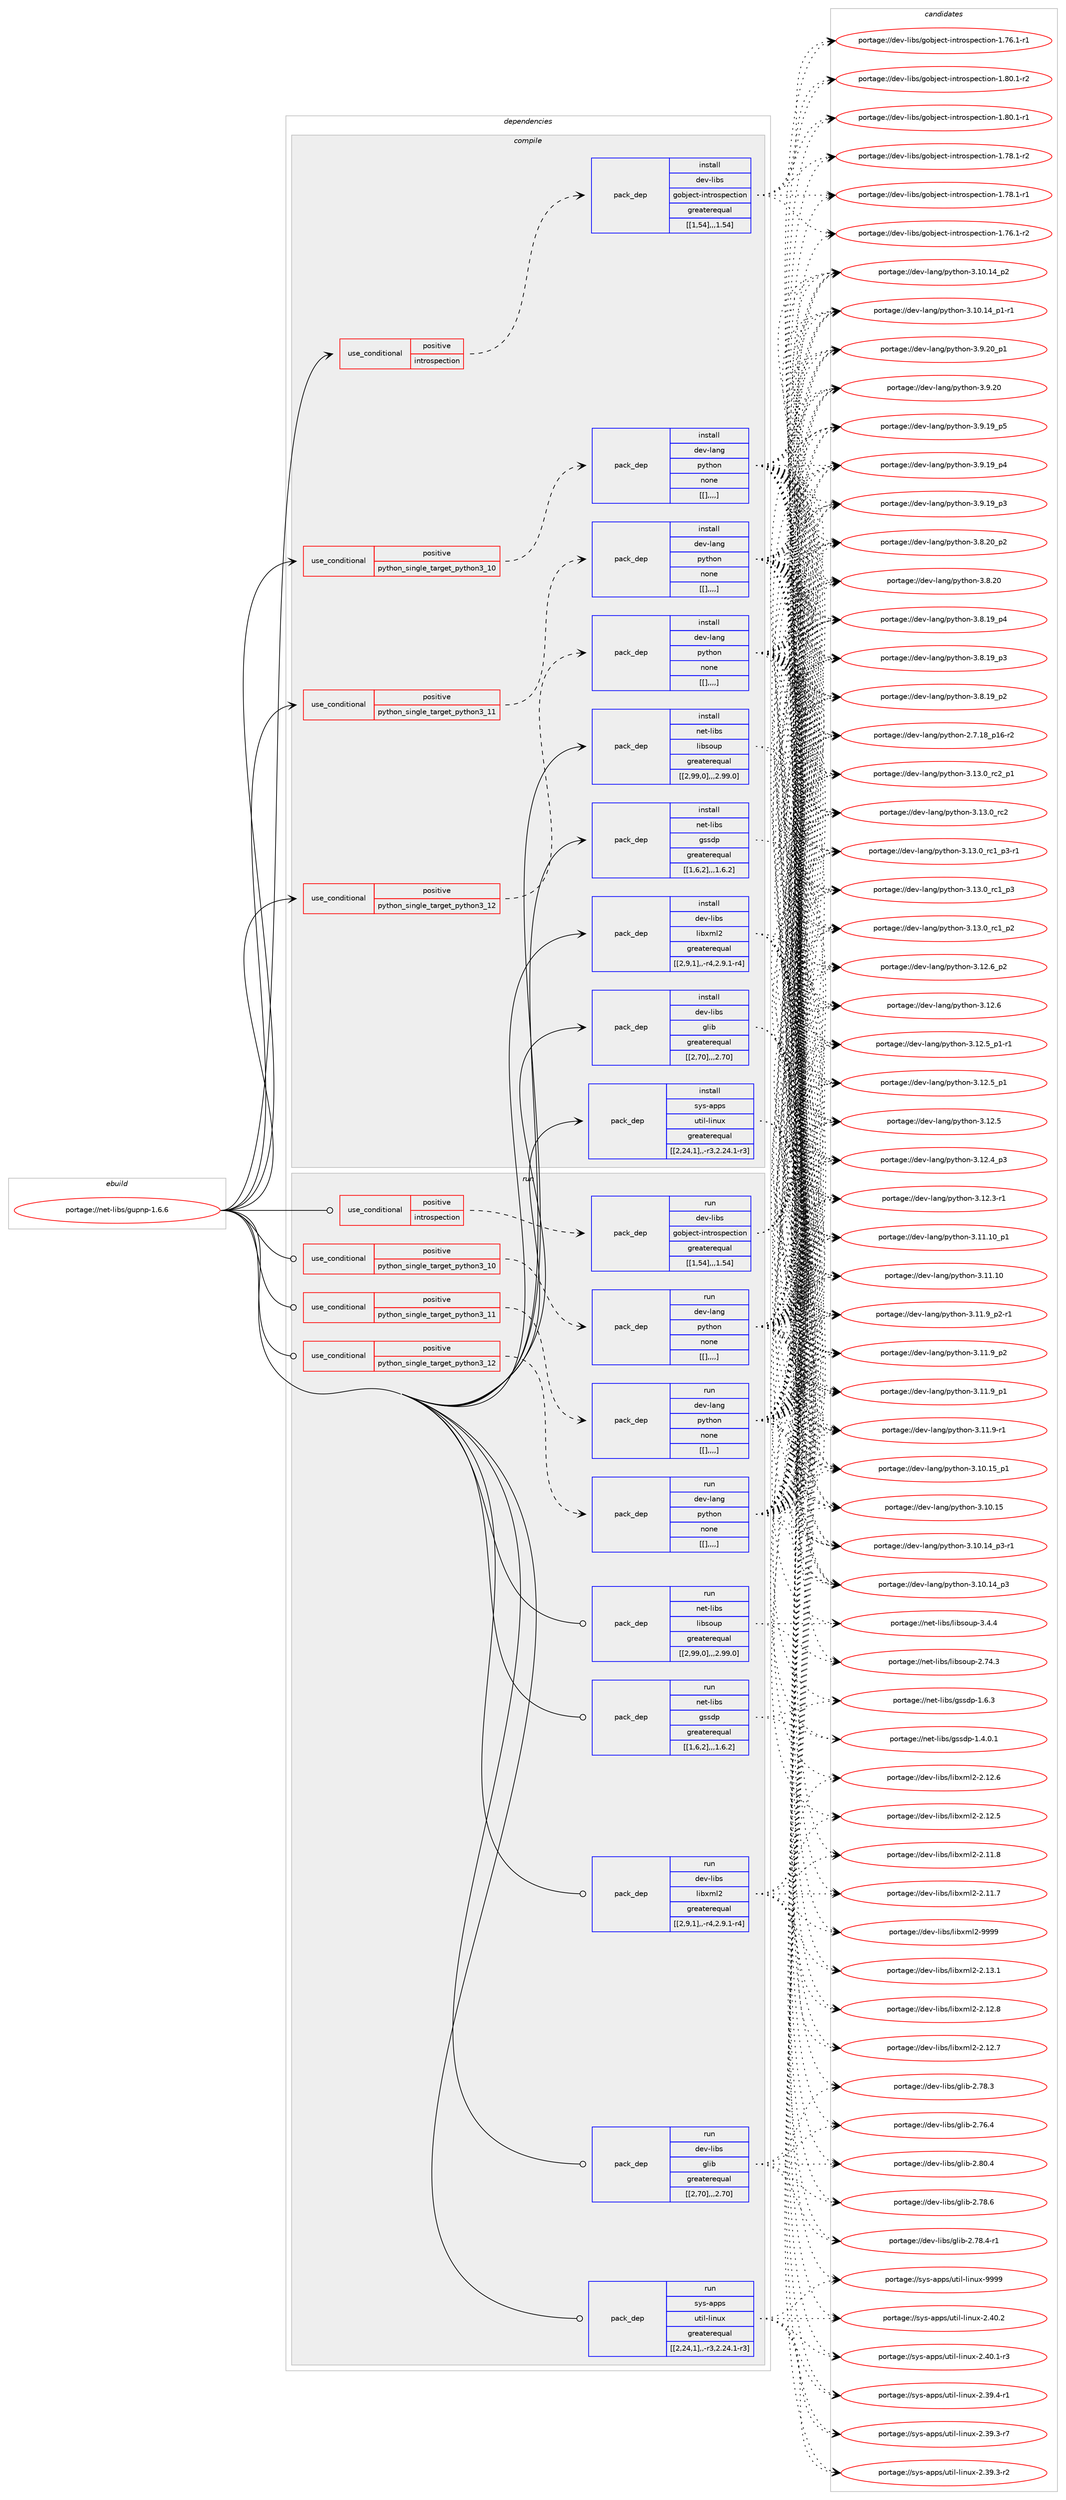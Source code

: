 digraph prolog {

# *************
# Graph options
# *************

newrank=true;
concentrate=true;
compound=true;
graph [rankdir=LR,fontname=Helvetica,fontsize=10,ranksep=1.5];#, ranksep=2.5, nodesep=0.2];
edge  [arrowhead=vee];
node  [fontname=Helvetica,fontsize=10];

# **********
# The ebuild
# **********

subgraph cluster_leftcol {
color=gray;
label=<<i>ebuild</i>>;
id [label="portage://net-libs/gupnp-1.6.6", color=red, width=4, href="../net-libs/gupnp-1.6.6.svg"];
}

# ****************
# The dependencies
# ****************

subgraph cluster_midcol {
color=gray;
label=<<i>dependencies</i>>;
subgraph cluster_compile {
fillcolor="#eeeeee";
style=filled;
label=<<i>compile</i>>;
subgraph cond2629 {
dependency6780 [label=<<TABLE BORDER="0" CELLBORDER="1" CELLSPACING="0" CELLPADDING="4"><TR><TD ROWSPAN="3" CELLPADDING="10">use_conditional</TD></TR><TR><TD>positive</TD></TR><TR><TD>introspection</TD></TR></TABLE>>, shape=none, color=red];
subgraph pack4138 {
dependency6781 [label=<<TABLE BORDER="0" CELLBORDER="1" CELLSPACING="0" CELLPADDING="4" WIDTH="220"><TR><TD ROWSPAN="6" CELLPADDING="30">pack_dep</TD></TR><TR><TD WIDTH="110">install</TD></TR><TR><TD>dev-libs</TD></TR><TR><TD>gobject-introspection</TD></TR><TR><TD>greaterequal</TD></TR><TR><TD>[[1,54],,,1.54]</TD></TR></TABLE>>, shape=none, color=blue];
}
dependency6780:e -> dependency6781:w [weight=20,style="dashed",arrowhead="vee"];
}
id:e -> dependency6780:w [weight=20,style="solid",arrowhead="vee"];
subgraph cond2630 {
dependency6782 [label=<<TABLE BORDER="0" CELLBORDER="1" CELLSPACING="0" CELLPADDING="4"><TR><TD ROWSPAN="3" CELLPADDING="10">use_conditional</TD></TR><TR><TD>positive</TD></TR><TR><TD>python_single_target_python3_10</TD></TR></TABLE>>, shape=none, color=red];
subgraph pack4139 {
dependency6783 [label=<<TABLE BORDER="0" CELLBORDER="1" CELLSPACING="0" CELLPADDING="4" WIDTH="220"><TR><TD ROWSPAN="6" CELLPADDING="30">pack_dep</TD></TR><TR><TD WIDTH="110">install</TD></TR><TR><TD>dev-lang</TD></TR><TR><TD>python</TD></TR><TR><TD>none</TD></TR><TR><TD>[[],,,,]</TD></TR></TABLE>>, shape=none, color=blue];
}
dependency6782:e -> dependency6783:w [weight=20,style="dashed",arrowhead="vee"];
}
id:e -> dependency6782:w [weight=20,style="solid",arrowhead="vee"];
subgraph cond2631 {
dependency6784 [label=<<TABLE BORDER="0" CELLBORDER="1" CELLSPACING="0" CELLPADDING="4"><TR><TD ROWSPAN="3" CELLPADDING="10">use_conditional</TD></TR><TR><TD>positive</TD></TR><TR><TD>python_single_target_python3_11</TD></TR></TABLE>>, shape=none, color=red];
subgraph pack4140 {
dependency6785 [label=<<TABLE BORDER="0" CELLBORDER="1" CELLSPACING="0" CELLPADDING="4" WIDTH="220"><TR><TD ROWSPAN="6" CELLPADDING="30">pack_dep</TD></TR><TR><TD WIDTH="110">install</TD></TR><TR><TD>dev-lang</TD></TR><TR><TD>python</TD></TR><TR><TD>none</TD></TR><TR><TD>[[],,,,]</TD></TR></TABLE>>, shape=none, color=blue];
}
dependency6784:e -> dependency6785:w [weight=20,style="dashed",arrowhead="vee"];
}
id:e -> dependency6784:w [weight=20,style="solid",arrowhead="vee"];
subgraph cond2632 {
dependency6786 [label=<<TABLE BORDER="0" CELLBORDER="1" CELLSPACING="0" CELLPADDING="4"><TR><TD ROWSPAN="3" CELLPADDING="10">use_conditional</TD></TR><TR><TD>positive</TD></TR><TR><TD>python_single_target_python3_12</TD></TR></TABLE>>, shape=none, color=red];
subgraph pack4141 {
dependency6787 [label=<<TABLE BORDER="0" CELLBORDER="1" CELLSPACING="0" CELLPADDING="4" WIDTH="220"><TR><TD ROWSPAN="6" CELLPADDING="30">pack_dep</TD></TR><TR><TD WIDTH="110">install</TD></TR><TR><TD>dev-lang</TD></TR><TR><TD>python</TD></TR><TR><TD>none</TD></TR><TR><TD>[[],,,,]</TD></TR></TABLE>>, shape=none, color=blue];
}
dependency6786:e -> dependency6787:w [weight=20,style="dashed",arrowhead="vee"];
}
id:e -> dependency6786:w [weight=20,style="solid",arrowhead="vee"];
subgraph pack4142 {
dependency6788 [label=<<TABLE BORDER="0" CELLBORDER="1" CELLSPACING="0" CELLPADDING="4" WIDTH="220"><TR><TD ROWSPAN="6" CELLPADDING="30">pack_dep</TD></TR><TR><TD WIDTH="110">install</TD></TR><TR><TD>dev-libs</TD></TR><TR><TD>glib</TD></TR><TR><TD>greaterequal</TD></TR><TR><TD>[[2,70],,,2.70]</TD></TR></TABLE>>, shape=none, color=blue];
}
id:e -> dependency6788:w [weight=20,style="solid",arrowhead="vee"];
subgraph pack4143 {
dependency6789 [label=<<TABLE BORDER="0" CELLBORDER="1" CELLSPACING="0" CELLPADDING="4" WIDTH="220"><TR><TD ROWSPAN="6" CELLPADDING="30">pack_dep</TD></TR><TR><TD WIDTH="110">install</TD></TR><TR><TD>dev-libs</TD></TR><TR><TD>libxml2</TD></TR><TR><TD>greaterequal</TD></TR><TR><TD>[[2,9,1],,-r4,2.9.1-r4]</TD></TR></TABLE>>, shape=none, color=blue];
}
id:e -> dependency6789:w [weight=20,style="solid",arrowhead="vee"];
subgraph pack4144 {
dependency6790 [label=<<TABLE BORDER="0" CELLBORDER="1" CELLSPACING="0" CELLPADDING="4" WIDTH="220"><TR><TD ROWSPAN="6" CELLPADDING="30">pack_dep</TD></TR><TR><TD WIDTH="110">install</TD></TR><TR><TD>net-libs</TD></TR><TR><TD>gssdp</TD></TR><TR><TD>greaterequal</TD></TR><TR><TD>[[1,6,2],,,1.6.2]</TD></TR></TABLE>>, shape=none, color=blue];
}
id:e -> dependency6790:w [weight=20,style="solid",arrowhead="vee"];
subgraph pack4145 {
dependency6791 [label=<<TABLE BORDER="0" CELLBORDER="1" CELLSPACING="0" CELLPADDING="4" WIDTH="220"><TR><TD ROWSPAN="6" CELLPADDING="30">pack_dep</TD></TR><TR><TD WIDTH="110">install</TD></TR><TR><TD>net-libs</TD></TR><TR><TD>libsoup</TD></TR><TR><TD>greaterequal</TD></TR><TR><TD>[[2,99,0],,,2.99.0]</TD></TR></TABLE>>, shape=none, color=blue];
}
id:e -> dependency6791:w [weight=20,style="solid",arrowhead="vee"];
subgraph pack4146 {
dependency6792 [label=<<TABLE BORDER="0" CELLBORDER="1" CELLSPACING="0" CELLPADDING="4" WIDTH="220"><TR><TD ROWSPAN="6" CELLPADDING="30">pack_dep</TD></TR><TR><TD WIDTH="110">install</TD></TR><TR><TD>sys-apps</TD></TR><TR><TD>util-linux</TD></TR><TR><TD>greaterequal</TD></TR><TR><TD>[[2,24,1],,-r3,2.24.1-r3]</TD></TR></TABLE>>, shape=none, color=blue];
}
id:e -> dependency6792:w [weight=20,style="solid",arrowhead="vee"];
}
subgraph cluster_compileandrun {
fillcolor="#eeeeee";
style=filled;
label=<<i>compile and run</i>>;
}
subgraph cluster_run {
fillcolor="#eeeeee";
style=filled;
label=<<i>run</i>>;
subgraph cond2633 {
dependency6793 [label=<<TABLE BORDER="0" CELLBORDER="1" CELLSPACING="0" CELLPADDING="4"><TR><TD ROWSPAN="3" CELLPADDING="10">use_conditional</TD></TR><TR><TD>positive</TD></TR><TR><TD>introspection</TD></TR></TABLE>>, shape=none, color=red];
subgraph pack4147 {
dependency6794 [label=<<TABLE BORDER="0" CELLBORDER="1" CELLSPACING="0" CELLPADDING="4" WIDTH="220"><TR><TD ROWSPAN="6" CELLPADDING="30">pack_dep</TD></TR><TR><TD WIDTH="110">run</TD></TR><TR><TD>dev-libs</TD></TR><TR><TD>gobject-introspection</TD></TR><TR><TD>greaterequal</TD></TR><TR><TD>[[1,54],,,1.54]</TD></TR></TABLE>>, shape=none, color=blue];
}
dependency6793:e -> dependency6794:w [weight=20,style="dashed",arrowhead="vee"];
}
id:e -> dependency6793:w [weight=20,style="solid",arrowhead="odot"];
subgraph cond2634 {
dependency6795 [label=<<TABLE BORDER="0" CELLBORDER="1" CELLSPACING="0" CELLPADDING="4"><TR><TD ROWSPAN="3" CELLPADDING="10">use_conditional</TD></TR><TR><TD>positive</TD></TR><TR><TD>python_single_target_python3_10</TD></TR></TABLE>>, shape=none, color=red];
subgraph pack4148 {
dependency6796 [label=<<TABLE BORDER="0" CELLBORDER="1" CELLSPACING="0" CELLPADDING="4" WIDTH="220"><TR><TD ROWSPAN="6" CELLPADDING="30">pack_dep</TD></TR><TR><TD WIDTH="110">run</TD></TR><TR><TD>dev-lang</TD></TR><TR><TD>python</TD></TR><TR><TD>none</TD></TR><TR><TD>[[],,,,]</TD></TR></TABLE>>, shape=none, color=blue];
}
dependency6795:e -> dependency6796:w [weight=20,style="dashed",arrowhead="vee"];
}
id:e -> dependency6795:w [weight=20,style="solid",arrowhead="odot"];
subgraph cond2635 {
dependency6797 [label=<<TABLE BORDER="0" CELLBORDER="1" CELLSPACING="0" CELLPADDING="4"><TR><TD ROWSPAN="3" CELLPADDING="10">use_conditional</TD></TR><TR><TD>positive</TD></TR><TR><TD>python_single_target_python3_11</TD></TR></TABLE>>, shape=none, color=red];
subgraph pack4149 {
dependency6798 [label=<<TABLE BORDER="0" CELLBORDER="1" CELLSPACING="0" CELLPADDING="4" WIDTH="220"><TR><TD ROWSPAN="6" CELLPADDING="30">pack_dep</TD></TR><TR><TD WIDTH="110">run</TD></TR><TR><TD>dev-lang</TD></TR><TR><TD>python</TD></TR><TR><TD>none</TD></TR><TR><TD>[[],,,,]</TD></TR></TABLE>>, shape=none, color=blue];
}
dependency6797:e -> dependency6798:w [weight=20,style="dashed",arrowhead="vee"];
}
id:e -> dependency6797:w [weight=20,style="solid",arrowhead="odot"];
subgraph cond2636 {
dependency6799 [label=<<TABLE BORDER="0" CELLBORDER="1" CELLSPACING="0" CELLPADDING="4"><TR><TD ROWSPAN="3" CELLPADDING="10">use_conditional</TD></TR><TR><TD>positive</TD></TR><TR><TD>python_single_target_python3_12</TD></TR></TABLE>>, shape=none, color=red];
subgraph pack4150 {
dependency6800 [label=<<TABLE BORDER="0" CELLBORDER="1" CELLSPACING="0" CELLPADDING="4" WIDTH="220"><TR><TD ROWSPAN="6" CELLPADDING="30">pack_dep</TD></TR><TR><TD WIDTH="110">run</TD></TR><TR><TD>dev-lang</TD></TR><TR><TD>python</TD></TR><TR><TD>none</TD></TR><TR><TD>[[],,,,]</TD></TR></TABLE>>, shape=none, color=blue];
}
dependency6799:e -> dependency6800:w [weight=20,style="dashed",arrowhead="vee"];
}
id:e -> dependency6799:w [weight=20,style="solid",arrowhead="odot"];
subgraph pack4151 {
dependency6801 [label=<<TABLE BORDER="0" CELLBORDER="1" CELLSPACING="0" CELLPADDING="4" WIDTH="220"><TR><TD ROWSPAN="6" CELLPADDING="30">pack_dep</TD></TR><TR><TD WIDTH="110">run</TD></TR><TR><TD>dev-libs</TD></TR><TR><TD>glib</TD></TR><TR><TD>greaterequal</TD></TR><TR><TD>[[2,70],,,2.70]</TD></TR></TABLE>>, shape=none, color=blue];
}
id:e -> dependency6801:w [weight=20,style="solid",arrowhead="odot"];
subgraph pack4152 {
dependency6802 [label=<<TABLE BORDER="0" CELLBORDER="1" CELLSPACING="0" CELLPADDING="4" WIDTH="220"><TR><TD ROWSPAN="6" CELLPADDING="30">pack_dep</TD></TR><TR><TD WIDTH="110">run</TD></TR><TR><TD>dev-libs</TD></TR><TR><TD>libxml2</TD></TR><TR><TD>greaterequal</TD></TR><TR><TD>[[2,9,1],,-r4,2.9.1-r4]</TD></TR></TABLE>>, shape=none, color=blue];
}
id:e -> dependency6802:w [weight=20,style="solid",arrowhead="odot"];
subgraph pack4153 {
dependency6803 [label=<<TABLE BORDER="0" CELLBORDER="1" CELLSPACING="0" CELLPADDING="4" WIDTH="220"><TR><TD ROWSPAN="6" CELLPADDING="30">pack_dep</TD></TR><TR><TD WIDTH="110">run</TD></TR><TR><TD>net-libs</TD></TR><TR><TD>gssdp</TD></TR><TR><TD>greaterequal</TD></TR><TR><TD>[[1,6,2],,,1.6.2]</TD></TR></TABLE>>, shape=none, color=blue];
}
id:e -> dependency6803:w [weight=20,style="solid",arrowhead="odot"];
subgraph pack4154 {
dependency6804 [label=<<TABLE BORDER="0" CELLBORDER="1" CELLSPACING="0" CELLPADDING="4" WIDTH="220"><TR><TD ROWSPAN="6" CELLPADDING="30">pack_dep</TD></TR><TR><TD WIDTH="110">run</TD></TR><TR><TD>net-libs</TD></TR><TR><TD>libsoup</TD></TR><TR><TD>greaterequal</TD></TR><TR><TD>[[2,99,0],,,2.99.0]</TD></TR></TABLE>>, shape=none, color=blue];
}
id:e -> dependency6804:w [weight=20,style="solid",arrowhead="odot"];
subgraph pack4155 {
dependency6805 [label=<<TABLE BORDER="0" CELLBORDER="1" CELLSPACING="0" CELLPADDING="4" WIDTH="220"><TR><TD ROWSPAN="6" CELLPADDING="30">pack_dep</TD></TR><TR><TD WIDTH="110">run</TD></TR><TR><TD>sys-apps</TD></TR><TR><TD>util-linux</TD></TR><TR><TD>greaterequal</TD></TR><TR><TD>[[2,24,1],,-r3,2.24.1-r3]</TD></TR></TABLE>>, shape=none, color=blue];
}
id:e -> dependency6805:w [weight=20,style="solid",arrowhead="odot"];
}
}

# **************
# The candidates
# **************

subgraph cluster_choices {
rank=same;
color=gray;
label=<<i>candidates</i>>;

subgraph choice4138 {
color=black;
nodesep=1;
choice10010111845108105981154710311198106101991164510511011611411111511210199116105111110454946564846494511450 [label="portage://dev-libs/gobject-introspection-1.80.1-r2", color=red, width=4,href="../dev-libs/gobject-introspection-1.80.1-r2.svg"];
choice10010111845108105981154710311198106101991164510511011611411111511210199116105111110454946564846494511449 [label="portage://dev-libs/gobject-introspection-1.80.1-r1", color=red, width=4,href="../dev-libs/gobject-introspection-1.80.1-r1.svg"];
choice10010111845108105981154710311198106101991164510511011611411111511210199116105111110454946555646494511450 [label="portage://dev-libs/gobject-introspection-1.78.1-r2", color=red, width=4,href="../dev-libs/gobject-introspection-1.78.1-r2.svg"];
choice10010111845108105981154710311198106101991164510511011611411111511210199116105111110454946555646494511449 [label="portage://dev-libs/gobject-introspection-1.78.1-r1", color=red, width=4,href="../dev-libs/gobject-introspection-1.78.1-r1.svg"];
choice10010111845108105981154710311198106101991164510511011611411111511210199116105111110454946555446494511450 [label="portage://dev-libs/gobject-introspection-1.76.1-r2", color=red, width=4,href="../dev-libs/gobject-introspection-1.76.1-r2.svg"];
choice10010111845108105981154710311198106101991164510511011611411111511210199116105111110454946555446494511449 [label="portage://dev-libs/gobject-introspection-1.76.1-r1", color=red, width=4,href="../dev-libs/gobject-introspection-1.76.1-r1.svg"];
dependency6781:e -> choice10010111845108105981154710311198106101991164510511011611411111511210199116105111110454946564846494511450:w [style=dotted,weight="100"];
dependency6781:e -> choice10010111845108105981154710311198106101991164510511011611411111511210199116105111110454946564846494511449:w [style=dotted,weight="100"];
dependency6781:e -> choice10010111845108105981154710311198106101991164510511011611411111511210199116105111110454946555646494511450:w [style=dotted,weight="100"];
dependency6781:e -> choice10010111845108105981154710311198106101991164510511011611411111511210199116105111110454946555646494511449:w [style=dotted,weight="100"];
dependency6781:e -> choice10010111845108105981154710311198106101991164510511011611411111511210199116105111110454946555446494511450:w [style=dotted,weight="100"];
dependency6781:e -> choice10010111845108105981154710311198106101991164510511011611411111511210199116105111110454946555446494511449:w [style=dotted,weight="100"];
}
subgraph choice4139 {
color=black;
nodesep=1;
choice100101118451089711010347112121116104111110455146495146489511499509511249 [label="portage://dev-lang/python-3.13.0_rc2_p1", color=red, width=4,href="../dev-lang/python-3.13.0_rc2_p1.svg"];
choice10010111845108971101034711212111610411111045514649514648951149950 [label="portage://dev-lang/python-3.13.0_rc2", color=red, width=4,href="../dev-lang/python-3.13.0_rc2.svg"];
choice1001011184510897110103471121211161041111104551464951464895114994995112514511449 [label="portage://dev-lang/python-3.13.0_rc1_p3-r1", color=red, width=4,href="../dev-lang/python-3.13.0_rc1_p3-r1.svg"];
choice100101118451089711010347112121116104111110455146495146489511499499511251 [label="portage://dev-lang/python-3.13.0_rc1_p3", color=red, width=4,href="../dev-lang/python-3.13.0_rc1_p3.svg"];
choice100101118451089711010347112121116104111110455146495146489511499499511250 [label="portage://dev-lang/python-3.13.0_rc1_p2", color=red, width=4,href="../dev-lang/python-3.13.0_rc1_p2.svg"];
choice100101118451089711010347112121116104111110455146495046549511250 [label="portage://dev-lang/python-3.12.6_p2", color=red, width=4,href="../dev-lang/python-3.12.6_p2.svg"];
choice10010111845108971101034711212111610411111045514649504654 [label="portage://dev-lang/python-3.12.6", color=red, width=4,href="../dev-lang/python-3.12.6.svg"];
choice1001011184510897110103471121211161041111104551464950465395112494511449 [label="portage://dev-lang/python-3.12.5_p1-r1", color=red, width=4,href="../dev-lang/python-3.12.5_p1-r1.svg"];
choice100101118451089711010347112121116104111110455146495046539511249 [label="portage://dev-lang/python-3.12.5_p1", color=red, width=4,href="../dev-lang/python-3.12.5_p1.svg"];
choice10010111845108971101034711212111610411111045514649504653 [label="portage://dev-lang/python-3.12.5", color=red, width=4,href="../dev-lang/python-3.12.5.svg"];
choice100101118451089711010347112121116104111110455146495046529511251 [label="portage://dev-lang/python-3.12.4_p3", color=red, width=4,href="../dev-lang/python-3.12.4_p3.svg"];
choice100101118451089711010347112121116104111110455146495046514511449 [label="portage://dev-lang/python-3.12.3-r1", color=red, width=4,href="../dev-lang/python-3.12.3-r1.svg"];
choice10010111845108971101034711212111610411111045514649494649489511249 [label="portage://dev-lang/python-3.11.10_p1", color=red, width=4,href="../dev-lang/python-3.11.10_p1.svg"];
choice1001011184510897110103471121211161041111104551464949464948 [label="portage://dev-lang/python-3.11.10", color=red, width=4,href="../dev-lang/python-3.11.10.svg"];
choice1001011184510897110103471121211161041111104551464949465795112504511449 [label="portage://dev-lang/python-3.11.9_p2-r1", color=red, width=4,href="../dev-lang/python-3.11.9_p2-r1.svg"];
choice100101118451089711010347112121116104111110455146494946579511250 [label="portage://dev-lang/python-3.11.9_p2", color=red, width=4,href="../dev-lang/python-3.11.9_p2.svg"];
choice100101118451089711010347112121116104111110455146494946579511249 [label="portage://dev-lang/python-3.11.9_p1", color=red, width=4,href="../dev-lang/python-3.11.9_p1.svg"];
choice100101118451089711010347112121116104111110455146494946574511449 [label="portage://dev-lang/python-3.11.9-r1", color=red, width=4,href="../dev-lang/python-3.11.9-r1.svg"];
choice10010111845108971101034711212111610411111045514649484649539511249 [label="portage://dev-lang/python-3.10.15_p1", color=red, width=4,href="../dev-lang/python-3.10.15_p1.svg"];
choice1001011184510897110103471121211161041111104551464948464953 [label="portage://dev-lang/python-3.10.15", color=red, width=4,href="../dev-lang/python-3.10.15.svg"];
choice100101118451089711010347112121116104111110455146494846495295112514511449 [label="portage://dev-lang/python-3.10.14_p3-r1", color=red, width=4,href="../dev-lang/python-3.10.14_p3-r1.svg"];
choice10010111845108971101034711212111610411111045514649484649529511251 [label="portage://dev-lang/python-3.10.14_p3", color=red, width=4,href="../dev-lang/python-3.10.14_p3.svg"];
choice10010111845108971101034711212111610411111045514649484649529511250 [label="portage://dev-lang/python-3.10.14_p2", color=red, width=4,href="../dev-lang/python-3.10.14_p2.svg"];
choice100101118451089711010347112121116104111110455146494846495295112494511449 [label="portage://dev-lang/python-3.10.14_p1-r1", color=red, width=4,href="../dev-lang/python-3.10.14_p1-r1.svg"];
choice100101118451089711010347112121116104111110455146574650489511249 [label="portage://dev-lang/python-3.9.20_p1", color=red, width=4,href="../dev-lang/python-3.9.20_p1.svg"];
choice10010111845108971101034711212111610411111045514657465048 [label="portage://dev-lang/python-3.9.20", color=red, width=4,href="../dev-lang/python-3.9.20.svg"];
choice100101118451089711010347112121116104111110455146574649579511253 [label="portage://dev-lang/python-3.9.19_p5", color=red, width=4,href="../dev-lang/python-3.9.19_p5.svg"];
choice100101118451089711010347112121116104111110455146574649579511252 [label="portage://dev-lang/python-3.9.19_p4", color=red, width=4,href="../dev-lang/python-3.9.19_p4.svg"];
choice100101118451089711010347112121116104111110455146574649579511251 [label="portage://dev-lang/python-3.9.19_p3", color=red, width=4,href="../dev-lang/python-3.9.19_p3.svg"];
choice100101118451089711010347112121116104111110455146564650489511250 [label="portage://dev-lang/python-3.8.20_p2", color=red, width=4,href="../dev-lang/python-3.8.20_p2.svg"];
choice10010111845108971101034711212111610411111045514656465048 [label="portage://dev-lang/python-3.8.20", color=red, width=4,href="../dev-lang/python-3.8.20.svg"];
choice100101118451089711010347112121116104111110455146564649579511252 [label="portage://dev-lang/python-3.8.19_p4", color=red, width=4,href="../dev-lang/python-3.8.19_p4.svg"];
choice100101118451089711010347112121116104111110455146564649579511251 [label="portage://dev-lang/python-3.8.19_p3", color=red, width=4,href="../dev-lang/python-3.8.19_p3.svg"];
choice100101118451089711010347112121116104111110455146564649579511250 [label="portage://dev-lang/python-3.8.19_p2", color=red, width=4,href="../dev-lang/python-3.8.19_p2.svg"];
choice100101118451089711010347112121116104111110455046554649569511249544511450 [label="portage://dev-lang/python-2.7.18_p16-r2", color=red, width=4,href="../dev-lang/python-2.7.18_p16-r2.svg"];
dependency6783:e -> choice100101118451089711010347112121116104111110455146495146489511499509511249:w [style=dotted,weight="100"];
dependency6783:e -> choice10010111845108971101034711212111610411111045514649514648951149950:w [style=dotted,weight="100"];
dependency6783:e -> choice1001011184510897110103471121211161041111104551464951464895114994995112514511449:w [style=dotted,weight="100"];
dependency6783:e -> choice100101118451089711010347112121116104111110455146495146489511499499511251:w [style=dotted,weight="100"];
dependency6783:e -> choice100101118451089711010347112121116104111110455146495146489511499499511250:w [style=dotted,weight="100"];
dependency6783:e -> choice100101118451089711010347112121116104111110455146495046549511250:w [style=dotted,weight="100"];
dependency6783:e -> choice10010111845108971101034711212111610411111045514649504654:w [style=dotted,weight="100"];
dependency6783:e -> choice1001011184510897110103471121211161041111104551464950465395112494511449:w [style=dotted,weight="100"];
dependency6783:e -> choice100101118451089711010347112121116104111110455146495046539511249:w [style=dotted,weight="100"];
dependency6783:e -> choice10010111845108971101034711212111610411111045514649504653:w [style=dotted,weight="100"];
dependency6783:e -> choice100101118451089711010347112121116104111110455146495046529511251:w [style=dotted,weight="100"];
dependency6783:e -> choice100101118451089711010347112121116104111110455146495046514511449:w [style=dotted,weight="100"];
dependency6783:e -> choice10010111845108971101034711212111610411111045514649494649489511249:w [style=dotted,weight="100"];
dependency6783:e -> choice1001011184510897110103471121211161041111104551464949464948:w [style=dotted,weight="100"];
dependency6783:e -> choice1001011184510897110103471121211161041111104551464949465795112504511449:w [style=dotted,weight="100"];
dependency6783:e -> choice100101118451089711010347112121116104111110455146494946579511250:w [style=dotted,weight="100"];
dependency6783:e -> choice100101118451089711010347112121116104111110455146494946579511249:w [style=dotted,weight="100"];
dependency6783:e -> choice100101118451089711010347112121116104111110455146494946574511449:w [style=dotted,weight="100"];
dependency6783:e -> choice10010111845108971101034711212111610411111045514649484649539511249:w [style=dotted,weight="100"];
dependency6783:e -> choice1001011184510897110103471121211161041111104551464948464953:w [style=dotted,weight="100"];
dependency6783:e -> choice100101118451089711010347112121116104111110455146494846495295112514511449:w [style=dotted,weight="100"];
dependency6783:e -> choice10010111845108971101034711212111610411111045514649484649529511251:w [style=dotted,weight="100"];
dependency6783:e -> choice10010111845108971101034711212111610411111045514649484649529511250:w [style=dotted,weight="100"];
dependency6783:e -> choice100101118451089711010347112121116104111110455146494846495295112494511449:w [style=dotted,weight="100"];
dependency6783:e -> choice100101118451089711010347112121116104111110455146574650489511249:w [style=dotted,weight="100"];
dependency6783:e -> choice10010111845108971101034711212111610411111045514657465048:w [style=dotted,weight="100"];
dependency6783:e -> choice100101118451089711010347112121116104111110455146574649579511253:w [style=dotted,weight="100"];
dependency6783:e -> choice100101118451089711010347112121116104111110455146574649579511252:w [style=dotted,weight="100"];
dependency6783:e -> choice100101118451089711010347112121116104111110455146574649579511251:w [style=dotted,weight="100"];
dependency6783:e -> choice100101118451089711010347112121116104111110455146564650489511250:w [style=dotted,weight="100"];
dependency6783:e -> choice10010111845108971101034711212111610411111045514656465048:w [style=dotted,weight="100"];
dependency6783:e -> choice100101118451089711010347112121116104111110455146564649579511252:w [style=dotted,weight="100"];
dependency6783:e -> choice100101118451089711010347112121116104111110455146564649579511251:w [style=dotted,weight="100"];
dependency6783:e -> choice100101118451089711010347112121116104111110455146564649579511250:w [style=dotted,weight="100"];
dependency6783:e -> choice100101118451089711010347112121116104111110455046554649569511249544511450:w [style=dotted,weight="100"];
}
subgraph choice4140 {
color=black;
nodesep=1;
choice100101118451089711010347112121116104111110455146495146489511499509511249 [label="portage://dev-lang/python-3.13.0_rc2_p1", color=red, width=4,href="../dev-lang/python-3.13.0_rc2_p1.svg"];
choice10010111845108971101034711212111610411111045514649514648951149950 [label="portage://dev-lang/python-3.13.0_rc2", color=red, width=4,href="../dev-lang/python-3.13.0_rc2.svg"];
choice1001011184510897110103471121211161041111104551464951464895114994995112514511449 [label="portage://dev-lang/python-3.13.0_rc1_p3-r1", color=red, width=4,href="../dev-lang/python-3.13.0_rc1_p3-r1.svg"];
choice100101118451089711010347112121116104111110455146495146489511499499511251 [label="portage://dev-lang/python-3.13.0_rc1_p3", color=red, width=4,href="../dev-lang/python-3.13.0_rc1_p3.svg"];
choice100101118451089711010347112121116104111110455146495146489511499499511250 [label="portage://dev-lang/python-3.13.0_rc1_p2", color=red, width=4,href="../dev-lang/python-3.13.0_rc1_p2.svg"];
choice100101118451089711010347112121116104111110455146495046549511250 [label="portage://dev-lang/python-3.12.6_p2", color=red, width=4,href="../dev-lang/python-3.12.6_p2.svg"];
choice10010111845108971101034711212111610411111045514649504654 [label="portage://dev-lang/python-3.12.6", color=red, width=4,href="../dev-lang/python-3.12.6.svg"];
choice1001011184510897110103471121211161041111104551464950465395112494511449 [label="portage://dev-lang/python-3.12.5_p1-r1", color=red, width=4,href="../dev-lang/python-3.12.5_p1-r1.svg"];
choice100101118451089711010347112121116104111110455146495046539511249 [label="portage://dev-lang/python-3.12.5_p1", color=red, width=4,href="../dev-lang/python-3.12.5_p1.svg"];
choice10010111845108971101034711212111610411111045514649504653 [label="portage://dev-lang/python-3.12.5", color=red, width=4,href="../dev-lang/python-3.12.5.svg"];
choice100101118451089711010347112121116104111110455146495046529511251 [label="portage://dev-lang/python-3.12.4_p3", color=red, width=4,href="../dev-lang/python-3.12.4_p3.svg"];
choice100101118451089711010347112121116104111110455146495046514511449 [label="portage://dev-lang/python-3.12.3-r1", color=red, width=4,href="../dev-lang/python-3.12.3-r1.svg"];
choice10010111845108971101034711212111610411111045514649494649489511249 [label="portage://dev-lang/python-3.11.10_p1", color=red, width=4,href="../dev-lang/python-3.11.10_p1.svg"];
choice1001011184510897110103471121211161041111104551464949464948 [label="portage://dev-lang/python-3.11.10", color=red, width=4,href="../dev-lang/python-3.11.10.svg"];
choice1001011184510897110103471121211161041111104551464949465795112504511449 [label="portage://dev-lang/python-3.11.9_p2-r1", color=red, width=4,href="../dev-lang/python-3.11.9_p2-r1.svg"];
choice100101118451089711010347112121116104111110455146494946579511250 [label="portage://dev-lang/python-3.11.9_p2", color=red, width=4,href="../dev-lang/python-3.11.9_p2.svg"];
choice100101118451089711010347112121116104111110455146494946579511249 [label="portage://dev-lang/python-3.11.9_p1", color=red, width=4,href="../dev-lang/python-3.11.9_p1.svg"];
choice100101118451089711010347112121116104111110455146494946574511449 [label="portage://dev-lang/python-3.11.9-r1", color=red, width=4,href="../dev-lang/python-3.11.9-r1.svg"];
choice10010111845108971101034711212111610411111045514649484649539511249 [label="portage://dev-lang/python-3.10.15_p1", color=red, width=4,href="../dev-lang/python-3.10.15_p1.svg"];
choice1001011184510897110103471121211161041111104551464948464953 [label="portage://dev-lang/python-3.10.15", color=red, width=4,href="../dev-lang/python-3.10.15.svg"];
choice100101118451089711010347112121116104111110455146494846495295112514511449 [label="portage://dev-lang/python-3.10.14_p3-r1", color=red, width=4,href="../dev-lang/python-3.10.14_p3-r1.svg"];
choice10010111845108971101034711212111610411111045514649484649529511251 [label="portage://dev-lang/python-3.10.14_p3", color=red, width=4,href="../dev-lang/python-3.10.14_p3.svg"];
choice10010111845108971101034711212111610411111045514649484649529511250 [label="portage://dev-lang/python-3.10.14_p2", color=red, width=4,href="../dev-lang/python-3.10.14_p2.svg"];
choice100101118451089711010347112121116104111110455146494846495295112494511449 [label="portage://dev-lang/python-3.10.14_p1-r1", color=red, width=4,href="../dev-lang/python-3.10.14_p1-r1.svg"];
choice100101118451089711010347112121116104111110455146574650489511249 [label="portage://dev-lang/python-3.9.20_p1", color=red, width=4,href="../dev-lang/python-3.9.20_p1.svg"];
choice10010111845108971101034711212111610411111045514657465048 [label="portage://dev-lang/python-3.9.20", color=red, width=4,href="../dev-lang/python-3.9.20.svg"];
choice100101118451089711010347112121116104111110455146574649579511253 [label="portage://dev-lang/python-3.9.19_p5", color=red, width=4,href="../dev-lang/python-3.9.19_p5.svg"];
choice100101118451089711010347112121116104111110455146574649579511252 [label="portage://dev-lang/python-3.9.19_p4", color=red, width=4,href="../dev-lang/python-3.9.19_p4.svg"];
choice100101118451089711010347112121116104111110455146574649579511251 [label="portage://dev-lang/python-3.9.19_p3", color=red, width=4,href="../dev-lang/python-3.9.19_p3.svg"];
choice100101118451089711010347112121116104111110455146564650489511250 [label="portage://dev-lang/python-3.8.20_p2", color=red, width=4,href="../dev-lang/python-3.8.20_p2.svg"];
choice10010111845108971101034711212111610411111045514656465048 [label="portage://dev-lang/python-3.8.20", color=red, width=4,href="../dev-lang/python-3.8.20.svg"];
choice100101118451089711010347112121116104111110455146564649579511252 [label="portage://dev-lang/python-3.8.19_p4", color=red, width=4,href="../dev-lang/python-3.8.19_p4.svg"];
choice100101118451089711010347112121116104111110455146564649579511251 [label="portage://dev-lang/python-3.8.19_p3", color=red, width=4,href="../dev-lang/python-3.8.19_p3.svg"];
choice100101118451089711010347112121116104111110455146564649579511250 [label="portage://dev-lang/python-3.8.19_p2", color=red, width=4,href="../dev-lang/python-3.8.19_p2.svg"];
choice100101118451089711010347112121116104111110455046554649569511249544511450 [label="portage://dev-lang/python-2.7.18_p16-r2", color=red, width=4,href="../dev-lang/python-2.7.18_p16-r2.svg"];
dependency6785:e -> choice100101118451089711010347112121116104111110455146495146489511499509511249:w [style=dotted,weight="100"];
dependency6785:e -> choice10010111845108971101034711212111610411111045514649514648951149950:w [style=dotted,weight="100"];
dependency6785:e -> choice1001011184510897110103471121211161041111104551464951464895114994995112514511449:w [style=dotted,weight="100"];
dependency6785:e -> choice100101118451089711010347112121116104111110455146495146489511499499511251:w [style=dotted,weight="100"];
dependency6785:e -> choice100101118451089711010347112121116104111110455146495146489511499499511250:w [style=dotted,weight="100"];
dependency6785:e -> choice100101118451089711010347112121116104111110455146495046549511250:w [style=dotted,weight="100"];
dependency6785:e -> choice10010111845108971101034711212111610411111045514649504654:w [style=dotted,weight="100"];
dependency6785:e -> choice1001011184510897110103471121211161041111104551464950465395112494511449:w [style=dotted,weight="100"];
dependency6785:e -> choice100101118451089711010347112121116104111110455146495046539511249:w [style=dotted,weight="100"];
dependency6785:e -> choice10010111845108971101034711212111610411111045514649504653:w [style=dotted,weight="100"];
dependency6785:e -> choice100101118451089711010347112121116104111110455146495046529511251:w [style=dotted,weight="100"];
dependency6785:e -> choice100101118451089711010347112121116104111110455146495046514511449:w [style=dotted,weight="100"];
dependency6785:e -> choice10010111845108971101034711212111610411111045514649494649489511249:w [style=dotted,weight="100"];
dependency6785:e -> choice1001011184510897110103471121211161041111104551464949464948:w [style=dotted,weight="100"];
dependency6785:e -> choice1001011184510897110103471121211161041111104551464949465795112504511449:w [style=dotted,weight="100"];
dependency6785:e -> choice100101118451089711010347112121116104111110455146494946579511250:w [style=dotted,weight="100"];
dependency6785:e -> choice100101118451089711010347112121116104111110455146494946579511249:w [style=dotted,weight="100"];
dependency6785:e -> choice100101118451089711010347112121116104111110455146494946574511449:w [style=dotted,weight="100"];
dependency6785:e -> choice10010111845108971101034711212111610411111045514649484649539511249:w [style=dotted,weight="100"];
dependency6785:e -> choice1001011184510897110103471121211161041111104551464948464953:w [style=dotted,weight="100"];
dependency6785:e -> choice100101118451089711010347112121116104111110455146494846495295112514511449:w [style=dotted,weight="100"];
dependency6785:e -> choice10010111845108971101034711212111610411111045514649484649529511251:w [style=dotted,weight="100"];
dependency6785:e -> choice10010111845108971101034711212111610411111045514649484649529511250:w [style=dotted,weight="100"];
dependency6785:e -> choice100101118451089711010347112121116104111110455146494846495295112494511449:w [style=dotted,weight="100"];
dependency6785:e -> choice100101118451089711010347112121116104111110455146574650489511249:w [style=dotted,weight="100"];
dependency6785:e -> choice10010111845108971101034711212111610411111045514657465048:w [style=dotted,weight="100"];
dependency6785:e -> choice100101118451089711010347112121116104111110455146574649579511253:w [style=dotted,weight="100"];
dependency6785:e -> choice100101118451089711010347112121116104111110455146574649579511252:w [style=dotted,weight="100"];
dependency6785:e -> choice100101118451089711010347112121116104111110455146574649579511251:w [style=dotted,weight="100"];
dependency6785:e -> choice100101118451089711010347112121116104111110455146564650489511250:w [style=dotted,weight="100"];
dependency6785:e -> choice10010111845108971101034711212111610411111045514656465048:w [style=dotted,weight="100"];
dependency6785:e -> choice100101118451089711010347112121116104111110455146564649579511252:w [style=dotted,weight="100"];
dependency6785:e -> choice100101118451089711010347112121116104111110455146564649579511251:w [style=dotted,weight="100"];
dependency6785:e -> choice100101118451089711010347112121116104111110455146564649579511250:w [style=dotted,weight="100"];
dependency6785:e -> choice100101118451089711010347112121116104111110455046554649569511249544511450:w [style=dotted,weight="100"];
}
subgraph choice4141 {
color=black;
nodesep=1;
choice100101118451089711010347112121116104111110455146495146489511499509511249 [label="portage://dev-lang/python-3.13.0_rc2_p1", color=red, width=4,href="../dev-lang/python-3.13.0_rc2_p1.svg"];
choice10010111845108971101034711212111610411111045514649514648951149950 [label="portage://dev-lang/python-3.13.0_rc2", color=red, width=4,href="../dev-lang/python-3.13.0_rc2.svg"];
choice1001011184510897110103471121211161041111104551464951464895114994995112514511449 [label="portage://dev-lang/python-3.13.0_rc1_p3-r1", color=red, width=4,href="../dev-lang/python-3.13.0_rc1_p3-r1.svg"];
choice100101118451089711010347112121116104111110455146495146489511499499511251 [label="portage://dev-lang/python-3.13.0_rc1_p3", color=red, width=4,href="../dev-lang/python-3.13.0_rc1_p3.svg"];
choice100101118451089711010347112121116104111110455146495146489511499499511250 [label="portage://dev-lang/python-3.13.0_rc1_p2", color=red, width=4,href="../dev-lang/python-3.13.0_rc1_p2.svg"];
choice100101118451089711010347112121116104111110455146495046549511250 [label="portage://dev-lang/python-3.12.6_p2", color=red, width=4,href="../dev-lang/python-3.12.6_p2.svg"];
choice10010111845108971101034711212111610411111045514649504654 [label="portage://dev-lang/python-3.12.6", color=red, width=4,href="../dev-lang/python-3.12.6.svg"];
choice1001011184510897110103471121211161041111104551464950465395112494511449 [label="portage://dev-lang/python-3.12.5_p1-r1", color=red, width=4,href="../dev-lang/python-3.12.5_p1-r1.svg"];
choice100101118451089711010347112121116104111110455146495046539511249 [label="portage://dev-lang/python-3.12.5_p1", color=red, width=4,href="../dev-lang/python-3.12.5_p1.svg"];
choice10010111845108971101034711212111610411111045514649504653 [label="portage://dev-lang/python-3.12.5", color=red, width=4,href="../dev-lang/python-3.12.5.svg"];
choice100101118451089711010347112121116104111110455146495046529511251 [label="portage://dev-lang/python-3.12.4_p3", color=red, width=4,href="../dev-lang/python-3.12.4_p3.svg"];
choice100101118451089711010347112121116104111110455146495046514511449 [label="portage://dev-lang/python-3.12.3-r1", color=red, width=4,href="../dev-lang/python-3.12.3-r1.svg"];
choice10010111845108971101034711212111610411111045514649494649489511249 [label="portage://dev-lang/python-3.11.10_p1", color=red, width=4,href="../dev-lang/python-3.11.10_p1.svg"];
choice1001011184510897110103471121211161041111104551464949464948 [label="portage://dev-lang/python-3.11.10", color=red, width=4,href="../dev-lang/python-3.11.10.svg"];
choice1001011184510897110103471121211161041111104551464949465795112504511449 [label="portage://dev-lang/python-3.11.9_p2-r1", color=red, width=4,href="../dev-lang/python-3.11.9_p2-r1.svg"];
choice100101118451089711010347112121116104111110455146494946579511250 [label="portage://dev-lang/python-3.11.9_p2", color=red, width=4,href="../dev-lang/python-3.11.9_p2.svg"];
choice100101118451089711010347112121116104111110455146494946579511249 [label="portage://dev-lang/python-3.11.9_p1", color=red, width=4,href="../dev-lang/python-3.11.9_p1.svg"];
choice100101118451089711010347112121116104111110455146494946574511449 [label="portage://dev-lang/python-3.11.9-r1", color=red, width=4,href="../dev-lang/python-3.11.9-r1.svg"];
choice10010111845108971101034711212111610411111045514649484649539511249 [label="portage://dev-lang/python-3.10.15_p1", color=red, width=4,href="../dev-lang/python-3.10.15_p1.svg"];
choice1001011184510897110103471121211161041111104551464948464953 [label="portage://dev-lang/python-3.10.15", color=red, width=4,href="../dev-lang/python-3.10.15.svg"];
choice100101118451089711010347112121116104111110455146494846495295112514511449 [label="portage://dev-lang/python-3.10.14_p3-r1", color=red, width=4,href="../dev-lang/python-3.10.14_p3-r1.svg"];
choice10010111845108971101034711212111610411111045514649484649529511251 [label="portage://dev-lang/python-3.10.14_p3", color=red, width=4,href="../dev-lang/python-3.10.14_p3.svg"];
choice10010111845108971101034711212111610411111045514649484649529511250 [label="portage://dev-lang/python-3.10.14_p2", color=red, width=4,href="../dev-lang/python-3.10.14_p2.svg"];
choice100101118451089711010347112121116104111110455146494846495295112494511449 [label="portage://dev-lang/python-3.10.14_p1-r1", color=red, width=4,href="../dev-lang/python-3.10.14_p1-r1.svg"];
choice100101118451089711010347112121116104111110455146574650489511249 [label="portage://dev-lang/python-3.9.20_p1", color=red, width=4,href="../dev-lang/python-3.9.20_p1.svg"];
choice10010111845108971101034711212111610411111045514657465048 [label="portage://dev-lang/python-3.9.20", color=red, width=4,href="../dev-lang/python-3.9.20.svg"];
choice100101118451089711010347112121116104111110455146574649579511253 [label="portage://dev-lang/python-3.9.19_p5", color=red, width=4,href="../dev-lang/python-3.9.19_p5.svg"];
choice100101118451089711010347112121116104111110455146574649579511252 [label="portage://dev-lang/python-3.9.19_p4", color=red, width=4,href="../dev-lang/python-3.9.19_p4.svg"];
choice100101118451089711010347112121116104111110455146574649579511251 [label="portage://dev-lang/python-3.9.19_p3", color=red, width=4,href="../dev-lang/python-3.9.19_p3.svg"];
choice100101118451089711010347112121116104111110455146564650489511250 [label="portage://dev-lang/python-3.8.20_p2", color=red, width=4,href="../dev-lang/python-3.8.20_p2.svg"];
choice10010111845108971101034711212111610411111045514656465048 [label="portage://dev-lang/python-3.8.20", color=red, width=4,href="../dev-lang/python-3.8.20.svg"];
choice100101118451089711010347112121116104111110455146564649579511252 [label="portage://dev-lang/python-3.8.19_p4", color=red, width=4,href="../dev-lang/python-3.8.19_p4.svg"];
choice100101118451089711010347112121116104111110455146564649579511251 [label="portage://dev-lang/python-3.8.19_p3", color=red, width=4,href="../dev-lang/python-3.8.19_p3.svg"];
choice100101118451089711010347112121116104111110455146564649579511250 [label="portage://dev-lang/python-3.8.19_p2", color=red, width=4,href="../dev-lang/python-3.8.19_p2.svg"];
choice100101118451089711010347112121116104111110455046554649569511249544511450 [label="portage://dev-lang/python-2.7.18_p16-r2", color=red, width=4,href="../dev-lang/python-2.7.18_p16-r2.svg"];
dependency6787:e -> choice100101118451089711010347112121116104111110455146495146489511499509511249:w [style=dotted,weight="100"];
dependency6787:e -> choice10010111845108971101034711212111610411111045514649514648951149950:w [style=dotted,weight="100"];
dependency6787:e -> choice1001011184510897110103471121211161041111104551464951464895114994995112514511449:w [style=dotted,weight="100"];
dependency6787:e -> choice100101118451089711010347112121116104111110455146495146489511499499511251:w [style=dotted,weight="100"];
dependency6787:e -> choice100101118451089711010347112121116104111110455146495146489511499499511250:w [style=dotted,weight="100"];
dependency6787:e -> choice100101118451089711010347112121116104111110455146495046549511250:w [style=dotted,weight="100"];
dependency6787:e -> choice10010111845108971101034711212111610411111045514649504654:w [style=dotted,weight="100"];
dependency6787:e -> choice1001011184510897110103471121211161041111104551464950465395112494511449:w [style=dotted,weight="100"];
dependency6787:e -> choice100101118451089711010347112121116104111110455146495046539511249:w [style=dotted,weight="100"];
dependency6787:e -> choice10010111845108971101034711212111610411111045514649504653:w [style=dotted,weight="100"];
dependency6787:e -> choice100101118451089711010347112121116104111110455146495046529511251:w [style=dotted,weight="100"];
dependency6787:e -> choice100101118451089711010347112121116104111110455146495046514511449:w [style=dotted,weight="100"];
dependency6787:e -> choice10010111845108971101034711212111610411111045514649494649489511249:w [style=dotted,weight="100"];
dependency6787:e -> choice1001011184510897110103471121211161041111104551464949464948:w [style=dotted,weight="100"];
dependency6787:e -> choice1001011184510897110103471121211161041111104551464949465795112504511449:w [style=dotted,weight="100"];
dependency6787:e -> choice100101118451089711010347112121116104111110455146494946579511250:w [style=dotted,weight="100"];
dependency6787:e -> choice100101118451089711010347112121116104111110455146494946579511249:w [style=dotted,weight="100"];
dependency6787:e -> choice100101118451089711010347112121116104111110455146494946574511449:w [style=dotted,weight="100"];
dependency6787:e -> choice10010111845108971101034711212111610411111045514649484649539511249:w [style=dotted,weight="100"];
dependency6787:e -> choice1001011184510897110103471121211161041111104551464948464953:w [style=dotted,weight="100"];
dependency6787:e -> choice100101118451089711010347112121116104111110455146494846495295112514511449:w [style=dotted,weight="100"];
dependency6787:e -> choice10010111845108971101034711212111610411111045514649484649529511251:w [style=dotted,weight="100"];
dependency6787:e -> choice10010111845108971101034711212111610411111045514649484649529511250:w [style=dotted,weight="100"];
dependency6787:e -> choice100101118451089711010347112121116104111110455146494846495295112494511449:w [style=dotted,weight="100"];
dependency6787:e -> choice100101118451089711010347112121116104111110455146574650489511249:w [style=dotted,weight="100"];
dependency6787:e -> choice10010111845108971101034711212111610411111045514657465048:w [style=dotted,weight="100"];
dependency6787:e -> choice100101118451089711010347112121116104111110455146574649579511253:w [style=dotted,weight="100"];
dependency6787:e -> choice100101118451089711010347112121116104111110455146574649579511252:w [style=dotted,weight="100"];
dependency6787:e -> choice100101118451089711010347112121116104111110455146574649579511251:w [style=dotted,weight="100"];
dependency6787:e -> choice100101118451089711010347112121116104111110455146564650489511250:w [style=dotted,weight="100"];
dependency6787:e -> choice10010111845108971101034711212111610411111045514656465048:w [style=dotted,weight="100"];
dependency6787:e -> choice100101118451089711010347112121116104111110455146564649579511252:w [style=dotted,weight="100"];
dependency6787:e -> choice100101118451089711010347112121116104111110455146564649579511251:w [style=dotted,weight="100"];
dependency6787:e -> choice100101118451089711010347112121116104111110455146564649579511250:w [style=dotted,weight="100"];
dependency6787:e -> choice100101118451089711010347112121116104111110455046554649569511249544511450:w [style=dotted,weight="100"];
}
subgraph choice4142 {
color=black;
nodesep=1;
choice1001011184510810598115471031081059845504656484652 [label="portage://dev-libs/glib-2.80.4", color=red, width=4,href="../dev-libs/glib-2.80.4.svg"];
choice1001011184510810598115471031081059845504655564654 [label="portage://dev-libs/glib-2.78.6", color=red, width=4,href="../dev-libs/glib-2.78.6.svg"];
choice10010111845108105981154710310810598455046555646524511449 [label="portage://dev-libs/glib-2.78.4-r1", color=red, width=4,href="../dev-libs/glib-2.78.4-r1.svg"];
choice1001011184510810598115471031081059845504655564651 [label="portage://dev-libs/glib-2.78.3", color=red, width=4,href="../dev-libs/glib-2.78.3.svg"];
choice1001011184510810598115471031081059845504655544652 [label="portage://dev-libs/glib-2.76.4", color=red, width=4,href="../dev-libs/glib-2.76.4.svg"];
dependency6788:e -> choice1001011184510810598115471031081059845504656484652:w [style=dotted,weight="100"];
dependency6788:e -> choice1001011184510810598115471031081059845504655564654:w [style=dotted,weight="100"];
dependency6788:e -> choice10010111845108105981154710310810598455046555646524511449:w [style=dotted,weight="100"];
dependency6788:e -> choice1001011184510810598115471031081059845504655564651:w [style=dotted,weight="100"];
dependency6788:e -> choice1001011184510810598115471031081059845504655544652:w [style=dotted,weight="100"];
}
subgraph choice4143 {
color=black;
nodesep=1;
choice10010111845108105981154710810598120109108504557575757 [label="portage://dev-libs/libxml2-9999", color=red, width=4,href="../dev-libs/libxml2-9999.svg"];
choice100101118451081059811547108105981201091085045504649514649 [label="portage://dev-libs/libxml2-2.13.1", color=red, width=4,href="../dev-libs/libxml2-2.13.1.svg"];
choice100101118451081059811547108105981201091085045504649504656 [label="portage://dev-libs/libxml2-2.12.8", color=red, width=4,href="../dev-libs/libxml2-2.12.8.svg"];
choice100101118451081059811547108105981201091085045504649504655 [label="portage://dev-libs/libxml2-2.12.7", color=red, width=4,href="../dev-libs/libxml2-2.12.7.svg"];
choice100101118451081059811547108105981201091085045504649504654 [label="portage://dev-libs/libxml2-2.12.6", color=red, width=4,href="../dev-libs/libxml2-2.12.6.svg"];
choice100101118451081059811547108105981201091085045504649504653 [label="portage://dev-libs/libxml2-2.12.5", color=red, width=4,href="../dev-libs/libxml2-2.12.5.svg"];
choice100101118451081059811547108105981201091085045504649494656 [label="portage://dev-libs/libxml2-2.11.8", color=red, width=4,href="../dev-libs/libxml2-2.11.8.svg"];
choice100101118451081059811547108105981201091085045504649494655 [label="portage://dev-libs/libxml2-2.11.7", color=red, width=4,href="../dev-libs/libxml2-2.11.7.svg"];
dependency6789:e -> choice10010111845108105981154710810598120109108504557575757:w [style=dotted,weight="100"];
dependency6789:e -> choice100101118451081059811547108105981201091085045504649514649:w [style=dotted,weight="100"];
dependency6789:e -> choice100101118451081059811547108105981201091085045504649504656:w [style=dotted,weight="100"];
dependency6789:e -> choice100101118451081059811547108105981201091085045504649504655:w [style=dotted,weight="100"];
dependency6789:e -> choice100101118451081059811547108105981201091085045504649504654:w [style=dotted,weight="100"];
dependency6789:e -> choice100101118451081059811547108105981201091085045504649504653:w [style=dotted,weight="100"];
dependency6789:e -> choice100101118451081059811547108105981201091085045504649494656:w [style=dotted,weight="100"];
dependency6789:e -> choice100101118451081059811547108105981201091085045504649494655:w [style=dotted,weight="100"];
}
subgraph choice4144 {
color=black;
nodesep=1;
choice110101116451081059811547103115115100112454946544651 [label="portage://net-libs/gssdp-1.6.3", color=red, width=4,href="../net-libs/gssdp-1.6.3.svg"];
choice1101011164510810598115471031151151001124549465246484649 [label="portage://net-libs/gssdp-1.4.0.1", color=red, width=4,href="../net-libs/gssdp-1.4.0.1.svg"];
dependency6790:e -> choice110101116451081059811547103115115100112454946544651:w [style=dotted,weight="100"];
dependency6790:e -> choice1101011164510810598115471031151151001124549465246484649:w [style=dotted,weight="100"];
}
subgraph choice4145 {
color=black;
nodesep=1;
choice11010111645108105981154710810598115111117112455146524652 [label="portage://net-libs/libsoup-3.4.4", color=red, width=4,href="../net-libs/libsoup-3.4.4.svg"];
choice1101011164510810598115471081059811511111711245504655524651 [label="portage://net-libs/libsoup-2.74.3", color=red, width=4,href="../net-libs/libsoup-2.74.3.svg"];
dependency6791:e -> choice11010111645108105981154710810598115111117112455146524652:w [style=dotted,weight="100"];
dependency6791:e -> choice1101011164510810598115471081059811511111711245504655524651:w [style=dotted,weight="100"];
}
subgraph choice4146 {
color=black;
nodesep=1;
choice115121115459711211211547117116105108451081051101171204557575757 [label="portage://sys-apps/util-linux-9999", color=red, width=4,href="../sys-apps/util-linux-9999.svg"];
choice1151211154597112112115471171161051084510810511011712045504652484650 [label="portage://sys-apps/util-linux-2.40.2", color=red, width=4,href="../sys-apps/util-linux-2.40.2.svg"];
choice11512111545971121121154711711610510845108105110117120455046524846494511451 [label="portage://sys-apps/util-linux-2.40.1-r3", color=red, width=4,href="../sys-apps/util-linux-2.40.1-r3.svg"];
choice11512111545971121121154711711610510845108105110117120455046515746524511449 [label="portage://sys-apps/util-linux-2.39.4-r1", color=red, width=4,href="../sys-apps/util-linux-2.39.4-r1.svg"];
choice11512111545971121121154711711610510845108105110117120455046515746514511455 [label="portage://sys-apps/util-linux-2.39.3-r7", color=red, width=4,href="../sys-apps/util-linux-2.39.3-r7.svg"];
choice11512111545971121121154711711610510845108105110117120455046515746514511450 [label="portage://sys-apps/util-linux-2.39.3-r2", color=red, width=4,href="../sys-apps/util-linux-2.39.3-r2.svg"];
dependency6792:e -> choice115121115459711211211547117116105108451081051101171204557575757:w [style=dotted,weight="100"];
dependency6792:e -> choice1151211154597112112115471171161051084510810511011712045504652484650:w [style=dotted,weight="100"];
dependency6792:e -> choice11512111545971121121154711711610510845108105110117120455046524846494511451:w [style=dotted,weight="100"];
dependency6792:e -> choice11512111545971121121154711711610510845108105110117120455046515746524511449:w [style=dotted,weight="100"];
dependency6792:e -> choice11512111545971121121154711711610510845108105110117120455046515746514511455:w [style=dotted,weight="100"];
dependency6792:e -> choice11512111545971121121154711711610510845108105110117120455046515746514511450:w [style=dotted,weight="100"];
}
subgraph choice4147 {
color=black;
nodesep=1;
choice10010111845108105981154710311198106101991164510511011611411111511210199116105111110454946564846494511450 [label="portage://dev-libs/gobject-introspection-1.80.1-r2", color=red, width=4,href="../dev-libs/gobject-introspection-1.80.1-r2.svg"];
choice10010111845108105981154710311198106101991164510511011611411111511210199116105111110454946564846494511449 [label="portage://dev-libs/gobject-introspection-1.80.1-r1", color=red, width=4,href="../dev-libs/gobject-introspection-1.80.1-r1.svg"];
choice10010111845108105981154710311198106101991164510511011611411111511210199116105111110454946555646494511450 [label="portage://dev-libs/gobject-introspection-1.78.1-r2", color=red, width=4,href="../dev-libs/gobject-introspection-1.78.1-r2.svg"];
choice10010111845108105981154710311198106101991164510511011611411111511210199116105111110454946555646494511449 [label="portage://dev-libs/gobject-introspection-1.78.1-r1", color=red, width=4,href="../dev-libs/gobject-introspection-1.78.1-r1.svg"];
choice10010111845108105981154710311198106101991164510511011611411111511210199116105111110454946555446494511450 [label="portage://dev-libs/gobject-introspection-1.76.1-r2", color=red, width=4,href="../dev-libs/gobject-introspection-1.76.1-r2.svg"];
choice10010111845108105981154710311198106101991164510511011611411111511210199116105111110454946555446494511449 [label="portage://dev-libs/gobject-introspection-1.76.1-r1", color=red, width=4,href="../dev-libs/gobject-introspection-1.76.1-r1.svg"];
dependency6794:e -> choice10010111845108105981154710311198106101991164510511011611411111511210199116105111110454946564846494511450:w [style=dotted,weight="100"];
dependency6794:e -> choice10010111845108105981154710311198106101991164510511011611411111511210199116105111110454946564846494511449:w [style=dotted,weight="100"];
dependency6794:e -> choice10010111845108105981154710311198106101991164510511011611411111511210199116105111110454946555646494511450:w [style=dotted,weight="100"];
dependency6794:e -> choice10010111845108105981154710311198106101991164510511011611411111511210199116105111110454946555646494511449:w [style=dotted,weight="100"];
dependency6794:e -> choice10010111845108105981154710311198106101991164510511011611411111511210199116105111110454946555446494511450:w [style=dotted,weight="100"];
dependency6794:e -> choice10010111845108105981154710311198106101991164510511011611411111511210199116105111110454946555446494511449:w [style=dotted,weight="100"];
}
subgraph choice4148 {
color=black;
nodesep=1;
choice100101118451089711010347112121116104111110455146495146489511499509511249 [label="portage://dev-lang/python-3.13.0_rc2_p1", color=red, width=4,href="../dev-lang/python-3.13.0_rc2_p1.svg"];
choice10010111845108971101034711212111610411111045514649514648951149950 [label="portage://dev-lang/python-3.13.0_rc2", color=red, width=4,href="../dev-lang/python-3.13.0_rc2.svg"];
choice1001011184510897110103471121211161041111104551464951464895114994995112514511449 [label="portage://dev-lang/python-3.13.0_rc1_p3-r1", color=red, width=4,href="../dev-lang/python-3.13.0_rc1_p3-r1.svg"];
choice100101118451089711010347112121116104111110455146495146489511499499511251 [label="portage://dev-lang/python-3.13.0_rc1_p3", color=red, width=4,href="../dev-lang/python-3.13.0_rc1_p3.svg"];
choice100101118451089711010347112121116104111110455146495146489511499499511250 [label="portage://dev-lang/python-3.13.0_rc1_p2", color=red, width=4,href="../dev-lang/python-3.13.0_rc1_p2.svg"];
choice100101118451089711010347112121116104111110455146495046549511250 [label="portage://dev-lang/python-3.12.6_p2", color=red, width=4,href="../dev-lang/python-3.12.6_p2.svg"];
choice10010111845108971101034711212111610411111045514649504654 [label="portage://dev-lang/python-3.12.6", color=red, width=4,href="../dev-lang/python-3.12.6.svg"];
choice1001011184510897110103471121211161041111104551464950465395112494511449 [label="portage://dev-lang/python-3.12.5_p1-r1", color=red, width=4,href="../dev-lang/python-3.12.5_p1-r1.svg"];
choice100101118451089711010347112121116104111110455146495046539511249 [label="portage://dev-lang/python-3.12.5_p1", color=red, width=4,href="../dev-lang/python-3.12.5_p1.svg"];
choice10010111845108971101034711212111610411111045514649504653 [label="portage://dev-lang/python-3.12.5", color=red, width=4,href="../dev-lang/python-3.12.5.svg"];
choice100101118451089711010347112121116104111110455146495046529511251 [label="portage://dev-lang/python-3.12.4_p3", color=red, width=4,href="../dev-lang/python-3.12.4_p3.svg"];
choice100101118451089711010347112121116104111110455146495046514511449 [label="portage://dev-lang/python-3.12.3-r1", color=red, width=4,href="../dev-lang/python-3.12.3-r1.svg"];
choice10010111845108971101034711212111610411111045514649494649489511249 [label="portage://dev-lang/python-3.11.10_p1", color=red, width=4,href="../dev-lang/python-3.11.10_p1.svg"];
choice1001011184510897110103471121211161041111104551464949464948 [label="portage://dev-lang/python-3.11.10", color=red, width=4,href="../dev-lang/python-3.11.10.svg"];
choice1001011184510897110103471121211161041111104551464949465795112504511449 [label="portage://dev-lang/python-3.11.9_p2-r1", color=red, width=4,href="../dev-lang/python-3.11.9_p2-r1.svg"];
choice100101118451089711010347112121116104111110455146494946579511250 [label="portage://dev-lang/python-3.11.9_p2", color=red, width=4,href="../dev-lang/python-3.11.9_p2.svg"];
choice100101118451089711010347112121116104111110455146494946579511249 [label="portage://dev-lang/python-3.11.9_p1", color=red, width=4,href="../dev-lang/python-3.11.9_p1.svg"];
choice100101118451089711010347112121116104111110455146494946574511449 [label="portage://dev-lang/python-3.11.9-r1", color=red, width=4,href="../dev-lang/python-3.11.9-r1.svg"];
choice10010111845108971101034711212111610411111045514649484649539511249 [label="portage://dev-lang/python-3.10.15_p1", color=red, width=4,href="../dev-lang/python-3.10.15_p1.svg"];
choice1001011184510897110103471121211161041111104551464948464953 [label="portage://dev-lang/python-3.10.15", color=red, width=4,href="../dev-lang/python-3.10.15.svg"];
choice100101118451089711010347112121116104111110455146494846495295112514511449 [label="portage://dev-lang/python-3.10.14_p3-r1", color=red, width=4,href="../dev-lang/python-3.10.14_p3-r1.svg"];
choice10010111845108971101034711212111610411111045514649484649529511251 [label="portage://dev-lang/python-3.10.14_p3", color=red, width=4,href="../dev-lang/python-3.10.14_p3.svg"];
choice10010111845108971101034711212111610411111045514649484649529511250 [label="portage://dev-lang/python-3.10.14_p2", color=red, width=4,href="../dev-lang/python-3.10.14_p2.svg"];
choice100101118451089711010347112121116104111110455146494846495295112494511449 [label="portage://dev-lang/python-3.10.14_p1-r1", color=red, width=4,href="../dev-lang/python-3.10.14_p1-r1.svg"];
choice100101118451089711010347112121116104111110455146574650489511249 [label="portage://dev-lang/python-3.9.20_p1", color=red, width=4,href="../dev-lang/python-3.9.20_p1.svg"];
choice10010111845108971101034711212111610411111045514657465048 [label="portage://dev-lang/python-3.9.20", color=red, width=4,href="../dev-lang/python-3.9.20.svg"];
choice100101118451089711010347112121116104111110455146574649579511253 [label="portage://dev-lang/python-3.9.19_p5", color=red, width=4,href="../dev-lang/python-3.9.19_p5.svg"];
choice100101118451089711010347112121116104111110455146574649579511252 [label="portage://dev-lang/python-3.9.19_p4", color=red, width=4,href="../dev-lang/python-3.9.19_p4.svg"];
choice100101118451089711010347112121116104111110455146574649579511251 [label="portage://dev-lang/python-3.9.19_p3", color=red, width=4,href="../dev-lang/python-3.9.19_p3.svg"];
choice100101118451089711010347112121116104111110455146564650489511250 [label="portage://dev-lang/python-3.8.20_p2", color=red, width=4,href="../dev-lang/python-3.8.20_p2.svg"];
choice10010111845108971101034711212111610411111045514656465048 [label="portage://dev-lang/python-3.8.20", color=red, width=4,href="../dev-lang/python-3.8.20.svg"];
choice100101118451089711010347112121116104111110455146564649579511252 [label="portage://dev-lang/python-3.8.19_p4", color=red, width=4,href="../dev-lang/python-3.8.19_p4.svg"];
choice100101118451089711010347112121116104111110455146564649579511251 [label="portage://dev-lang/python-3.8.19_p3", color=red, width=4,href="../dev-lang/python-3.8.19_p3.svg"];
choice100101118451089711010347112121116104111110455146564649579511250 [label="portage://dev-lang/python-3.8.19_p2", color=red, width=4,href="../dev-lang/python-3.8.19_p2.svg"];
choice100101118451089711010347112121116104111110455046554649569511249544511450 [label="portage://dev-lang/python-2.7.18_p16-r2", color=red, width=4,href="../dev-lang/python-2.7.18_p16-r2.svg"];
dependency6796:e -> choice100101118451089711010347112121116104111110455146495146489511499509511249:w [style=dotted,weight="100"];
dependency6796:e -> choice10010111845108971101034711212111610411111045514649514648951149950:w [style=dotted,weight="100"];
dependency6796:e -> choice1001011184510897110103471121211161041111104551464951464895114994995112514511449:w [style=dotted,weight="100"];
dependency6796:e -> choice100101118451089711010347112121116104111110455146495146489511499499511251:w [style=dotted,weight="100"];
dependency6796:e -> choice100101118451089711010347112121116104111110455146495146489511499499511250:w [style=dotted,weight="100"];
dependency6796:e -> choice100101118451089711010347112121116104111110455146495046549511250:w [style=dotted,weight="100"];
dependency6796:e -> choice10010111845108971101034711212111610411111045514649504654:w [style=dotted,weight="100"];
dependency6796:e -> choice1001011184510897110103471121211161041111104551464950465395112494511449:w [style=dotted,weight="100"];
dependency6796:e -> choice100101118451089711010347112121116104111110455146495046539511249:w [style=dotted,weight="100"];
dependency6796:e -> choice10010111845108971101034711212111610411111045514649504653:w [style=dotted,weight="100"];
dependency6796:e -> choice100101118451089711010347112121116104111110455146495046529511251:w [style=dotted,weight="100"];
dependency6796:e -> choice100101118451089711010347112121116104111110455146495046514511449:w [style=dotted,weight="100"];
dependency6796:e -> choice10010111845108971101034711212111610411111045514649494649489511249:w [style=dotted,weight="100"];
dependency6796:e -> choice1001011184510897110103471121211161041111104551464949464948:w [style=dotted,weight="100"];
dependency6796:e -> choice1001011184510897110103471121211161041111104551464949465795112504511449:w [style=dotted,weight="100"];
dependency6796:e -> choice100101118451089711010347112121116104111110455146494946579511250:w [style=dotted,weight="100"];
dependency6796:e -> choice100101118451089711010347112121116104111110455146494946579511249:w [style=dotted,weight="100"];
dependency6796:e -> choice100101118451089711010347112121116104111110455146494946574511449:w [style=dotted,weight="100"];
dependency6796:e -> choice10010111845108971101034711212111610411111045514649484649539511249:w [style=dotted,weight="100"];
dependency6796:e -> choice1001011184510897110103471121211161041111104551464948464953:w [style=dotted,weight="100"];
dependency6796:e -> choice100101118451089711010347112121116104111110455146494846495295112514511449:w [style=dotted,weight="100"];
dependency6796:e -> choice10010111845108971101034711212111610411111045514649484649529511251:w [style=dotted,weight="100"];
dependency6796:e -> choice10010111845108971101034711212111610411111045514649484649529511250:w [style=dotted,weight="100"];
dependency6796:e -> choice100101118451089711010347112121116104111110455146494846495295112494511449:w [style=dotted,weight="100"];
dependency6796:e -> choice100101118451089711010347112121116104111110455146574650489511249:w [style=dotted,weight="100"];
dependency6796:e -> choice10010111845108971101034711212111610411111045514657465048:w [style=dotted,weight="100"];
dependency6796:e -> choice100101118451089711010347112121116104111110455146574649579511253:w [style=dotted,weight="100"];
dependency6796:e -> choice100101118451089711010347112121116104111110455146574649579511252:w [style=dotted,weight="100"];
dependency6796:e -> choice100101118451089711010347112121116104111110455146574649579511251:w [style=dotted,weight="100"];
dependency6796:e -> choice100101118451089711010347112121116104111110455146564650489511250:w [style=dotted,weight="100"];
dependency6796:e -> choice10010111845108971101034711212111610411111045514656465048:w [style=dotted,weight="100"];
dependency6796:e -> choice100101118451089711010347112121116104111110455146564649579511252:w [style=dotted,weight="100"];
dependency6796:e -> choice100101118451089711010347112121116104111110455146564649579511251:w [style=dotted,weight="100"];
dependency6796:e -> choice100101118451089711010347112121116104111110455146564649579511250:w [style=dotted,weight="100"];
dependency6796:e -> choice100101118451089711010347112121116104111110455046554649569511249544511450:w [style=dotted,weight="100"];
}
subgraph choice4149 {
color=black;
nodesep=1;
choice100101118451089711010347112121116104111110455146495146489511499509511249 [label="portage://dev-lang/python-3.13.0_rc2_p1", color=red, width=4,href="../dev-lang/python-3.13.0_rc2_p1.svg"];
choice10010111845108971101034711212111610411111045514649514648951149950 [label="portage://dev-lang/python-3.13.0_rc2", color=red, width=4,href="../dev-lang/python-3.13.0_rc2.svg"];
choice1001011184510897110103471121211161041111104551464951464895114994995112514511449 [label="portage://dev-lang/python-3.13.0_rc1_p3-r1", color=red, width=4,href="../dev-lang/python-3.13.0_rc1_p3-r1.svg"];
choice100101118451089711010347112121116104111110455146495146489511499499511251 [label="portage://dev-lang/python-3.13.0_rc1_p3", color=red, width=4,href="../dev-lang/python-3.13.0_rc1_p3.svg"];
choice100101118451089711010347112121116104111110455146495146489511499499511250 [label="portage://dev-lang/python-3.13.0_rc1_p2", color=red, width=4,href="../dev-lang/python-3.13.0_rc1_p2.svg"];
choice100101118451089711010347112121116104111110455146495046549511250 [label="portage://dev-lang/python-3.12.6_p2", color=red, width=4,href="../dev-lang/python-3.12.6_p2.svg"];
choice10010111845108971101034711212111610411111045514649504654 [label="portage://dev-lang/python-3.12.6", color=red, width=4,href="../dev-lang/python-3.12.6.svg"];
choice1001011184510897110103471121211161041111104551464950465395112494511449 [label="portage://dev-lang/python-3.12.5_p1-r1", color=red, width=4,href="../dev-lang/python-3.12.5_p1-r1.svg"];
choice100101118451089711010347112121116104111110455146495046539511249 [label="portage://dev-lang/python-3.12.5_p1", color=red, width=4,href="../dev-lang/python-3.12.5_p1.svg"];
choice10010111845108971101034711212111610411111045514649504653 [label="portage://dev-lang/python-3.12.5", color=red, width=4,href="../dev-lang/python-3.12.5.svg"];
choice100101118451089711010347112121116104111110455146495046529511251 [label="portage://dev-lang/python-3.12.4_p3", color=red, width=4,href="../dev-lang/python-3.12.4_p3.svg"];
choice100101118451089711010347112121116104111110455146495046514511449 [label="portage://dev-lang/python-3.12.3-r1", color=red, width=4,href="../dev-lang/python-3.12.3-r1.svg"];
choice10010111845108971101034711212111610411111045514649494649489511249 [label="portage://dev-lang/python-3.11.10_p1", color=red, width=4,href="../dev-lang/python-3.11.10_p1.svg"];
choice1001011184510897110103471121211161041111104551464949464948 [label="portage://dev-lang/python-3.11.10", color=red, width=4,href="../dev-lang/python-3.11.10.svg"];
choice1001011184510897110103471121211161041111104551464949465795112504511449 [label="portage://dev-lang/python-3.11.9_p2-r1", color=red, width=4,href="../dev-lang/python-3.11.9_p2-r1.svg"];
choice100101118451089711010347112121116104111110455146494946579511250 [label="portage://dev-lang/python-3.11.9_p2", color=red, width=4,href="../dev-lang/python-3.11.9_p2.svg"];
choice100101118451089711010347112121116104111110455146494946579511249 [label="portage://dev-lang/python-3.11.9_p1", color=red, width=4,href="../dev-lang/python-3.11.9_p1.svg"];
choice100101118451089711010347112121116104111110455146494946574511449 [label="portage://dev-lang/python-3.11.9-r1", color=red, width=4,href="../dev-lang/python-3.11.9-r1.svg"];
choice10010111845108971101034711212111610411111045514649484649539511249 [label="portage://dev-lang/python-3.10.15_p1", color=red, width=4,href="../dev-lang/python-3.10.15_p1.svg"];
choice1001011184510897110103471121211161041111104551464948464953 [label="portage://dev-lang/python-3.10.15", color=red, width=4,href="../dev-lang/python-3.10.15.svg"];
choice100101118451089711010347112121116104111110455146494846495295112514511449 [label="portage://dev-lang/python-3.10.14_p3-r1", color=red, width=4,href="../dev-lang/python-3.10.14_p3-r1.svg"];
choice10010111845108971101034711212111610411111045514649484649529511251 [label="portage://dev-lang/python-3.10.14_p3", color=red, width=4,href="../dev-lang/python-3.10.14_p3.svg"];
choice10010111845108971101034711212111610411111045514649484649529511250 [label="portage://dev-lang/python-3.10.14_p2", color=red, width=4,href="../dev-lang/python-3.10.14_p2.svg"];
choice100101118451089711010347112121116104111110455146494846495295112494511449 [label="portage://dev-lang/python-3.10.14_p1-r1", color=red, width=4,href="../dev-lang/python-3.10.14_p1-r1.svg"];
choice100101118451089711010347112121116104111110455146574650489511249 [label="portage://dev-lang/python-3.9.20_p1", color=red, width=4,href="../dev-lang/python-3.9.20_p1.svg"];
choice10010111845108971101034711212111610411111045514657465048 [label="portage://dev-lang/python-3.9.20", color=red, width=4,href="../dev-lang/python-3.9.20.svg"];
choice100101118451089711010347112121116104111110455146574649579511253 [label="portage://dev-lang/python-3.9.19_p5", color=red, width=4,href="../dev-lang/python-3.9.19_p5.svg"];
choice100101118451089711010347112121116104111110455146574649579511252 [label="portage://dev-lang/python-3.9.19_p4", color=red, width=4,href="../dev-lang/python-3.9.19_p4.svg"];
choice100101118451089711010347112121116104111110455146574649579511251 [label="portage://dev-lang/python-3.9.19_p3", color=red, width=4,href="../dev-lang/python-3.9.19_p3.svg"];
choice100101118451089711010347112121116104111110455146564650489511250 [label="portage://dev-lang/python-3.8.20_p2", color=red, width=4,href="../dev-lang/python-3.8.20_p2.svg"];
choice10010111845108971101034711212111610411111045514656465048 [label="portage://dev-lang/python-3.8.20", color=red, width=4,href="../dev-lang/python-3.8.20.svg"];
choice100101118451089711010347112121116104111110455146564649579511252 [label="portage://dev-lang/python-3.8.19_p4", color=red, width=4,href="../dev-lang/python-3.8.19_p4.svg"];
choice100101118451089711010347112121116104111110455146564649579511251 [label="portage://dev-lang/python-3.8.19_p3", color=red, width=4,href="../dev-lang/python-3.8.19_p3.svg"];
choice100101118451089711010347112121116104111110455146564649579511250 [label="portage://dev-lang/python-3.8.19_p2", color=red, width=4,href="../dev-lang/python-3.8.19_p2.svg"];
choice100101118451089711010347112121116104111110455046554649569511249544511450 [label="portage://dev-lang/python-2.7.18_p16-r2", color=red, width=4,href="../dev-lang/python-2.7.18_p16-r2.svg"];
dependency6798:e -> choice100101118451089711010347112121116104111110455146495146489511499509511249:w [style=dotted,weight="100"];
dependency6798:e -> choice10010111845108971101034711212111610411111045514649514648951149950:w [style=dotted,weight="100"];
dependency6798:e -> choice1001011184510897110103471121211161041111104551464951464895114994995112514511449:w [style=dotted,weight="100"];
dependency6798:e -> choice100101118451089711010347112121116104111110455146495146489511499499511251:w [style=dotted,weight="100"];
dependency6798:e -> choice100101118451089711010347112121116104111110455146495146489511499499511250:w [style=dotted,weight="100"];
dependency6798:e -> choice100101118451089711010347112121116104111110455146495046549511250:w [style=dotted,weight="100"];
dependency6798:e -> choice10010111845108971101034711212111610411111045514649504654:w [style=dotted,weight="100"];
dependency6798:e -> choice1001011184510897110103471121211161041111104551464950465395112494511449:w [style=dotted,weight="100"];
dependency6798:e -> choice100101118451089711010347112121116104111110455146495046539511249:w [style=dotted,weight="100"];
dependency6798:e -> choice10010111845108971101034711212111610411111045514649504653:w [style=dotted,weight="100"];
dependency6798:e -> choice100101118451089711010347112121116104111110455146495046529511251:w [style=dotted,weight="100"];
dependency6798:e -> choice100101118451089711010347112121116104111110455146495046514511449:w [style=dotted,weight="100"];
dependency6798:e -> choice10010111845108971101034711212111610411111045514649494649489511249:w [style=dotted,weight="100"];
dependency6798:e -> choice1001011184510897110103471121211161041111104551464949464948:w [style=dotted,weight="100"];
dependency6798:e -> choice1001011184510897110103471121211161041111104551464949465795112504511449:w [style=dotted,weight="100"];
dependency6798:e -> choice100101118451089711010347112121116104111110455146494946579511250:w [style=dotted,weight="100"];
dependency6798:e -> choice100101118451089711010347112121116104111110455146494946579511249:w [style=dotted,weight="100"];
dependency6798:e -> choice100101118451089711010347112121116104111110455146494946574511449:w [style=dotted,weight="100"];
dependency6798:e -> choice10010111845108971101034711212111610411111045514649484649539511249:w [style=dotted,weight="100"];
dependency6798:e -> choice1001011184510897110103471121211161041111104551464948464953:w [style=dotted,weight="100"];
dependency6798:e -> choice100101118451089711010347112121116104111110455146494846495295112514511449:w [style=dotted,weight="100"];
dependency6798:e -> choice10010111845108971101034711212111610411111045514649484649529511251:w [style=dotted,weight="100"];
dependency6798:e -> choice10010111845108971101034711212111610411111045514649484649529511250:w [style=dotted,weight="100"];
dependency6798:e -> choice100101118451089711010347112121116104111110455146494846495295112494511449:w [style=dotted,weight="100"];
dependency6798:e -> choice100101118451089711010347112121116104111110455146574650489511249:w [style=dotted,weight="100"];
dependency6798:e -> choice10010111845108971101034711212111610411111045514657465048:w [style=dotted,weight="100"];
dependency6798:e -> choice100101118451089711010347112121116104111110455146574649579511253:w [style=dotted,weight="100"];
dependency6798:e -> choice100101118451089711010347112121116104111110455146574649579511252:w [style=dotted,weight="100"];
dependency6798:e -> choice100101118451089711010347112121116104111110455146574649579511251:w [style=dotted,weight="100"];
dependency6798:e -> choice100101118451089711010347112121116104111110455146564650489511250:w [style=dotted,weight="100"];
dependency6798:e -> choice10010111845108971101034711212111610411111045514656465048:w [style=dotted,weight="100"];
dependency6798:e -> choice100101118451089711010347112121116104111110455146564649579511252:w [style=dotted,weight="100"];
dependency6798:e -> choice100101118451089711010347112121116104111110455146564649579511251:w [style=dotted,weight="100"];
dependency6798:e -> choice100101118451089711010347112121116104111110455146564649579511250:w [style=dotted,weight="100"];
dependency6798:e -> choice100101118451089711010347112121116104111110455046554649569511249544511450:w [style=dotted,weight="100"];
}
subgraph choice4150 {
color=black;
nodesep=1;
choice100101118451089711010347112121116104111110455146495146489511499509511249 [label="portage://dev-lang/python-3.13.0_rc2_p1", color=red, width=4,href="../dev-lang/python-3.13.0_rc2_p1.svg"];
choice10010111845108971101034711212111610411111045514649514648951149950 [label="portage://dev-lang/python-3.13.0_rc2", color=red, width=4,href="../dev-lang/python-3.13.0_rc2.svg"];
choice1001011184510897110103471121211161041111104551464951464895114994995112514511449 [label="portage://dev-lang/python-3.13.0_rc1_p3-r1", color=red, width=4,href="../dev-lang/python-3.13.0_rc1_p3-r1.svg"];
choice100101118451089711010347112121116104111110455146495146489511499499511251 [label="portage://dev-lang/python-3.13.0_rc1_p3", color=red, width=4,href="../dev-lang/python-3.13.0_rc1_p3.svg"];
choice100101118451089711010347112121116104111110455146495146489511499499511250 [label="portage://dev-lang/python-3.13.0_rc1_p2", color=red, width=4,href="../dev-lang/python-3.13.0_rc1_p2.svg"];
choice100101118451089711010347112121116104111110455146495046549511250 [label="portage://dev-lang/python-3.12.6_p2", color=red, width=4,href="../dev-lang/python-3.12.6_p2.svg"];
choice10010111845108971101034711212111610411111045514649504654 [label="portage://dev-lang/python-3.12.6", color=red, width=4,href="../dev-lang/python-3.12.6.svg"];
choice1001011184510897110103471121211161041111104551464950465395112494511449 [label="portage://dev-lang/python-3.12.5_p1-r1", color=red, width=4,href="../dev-lang/python-3.12.5_p1-r1.svg"];
choice100101118451089711010347112121116104111110455146495046539511249 [label="portage://dev-lang/python-3.12.5_p1", color=red, width=4,href="../dev-lang/python-3.12.5_p1.svg"];
choice10010111845108971101034711212111610411111045514649504653 [label="portage://dev-lang/python-3.12.5", color=red, width=4,href="../dev-lang/python-3.12.5.svg"];
choice100101118451089711010347112121116104111110455146495046529511251 [label="portage://dev-lang/python-3.12.4_p3", color=red, width=4,href="../dev-lang/python-3.12.4_p3.svg"];
choice100101118451089711010347112121116104111110455146495046514511449 [label="portage://dev-lang/python-3.12.3-r1", color=red, width=4,href="../dev-lang/python-3.12.3-r1.svg"];
choice10010111845108971101034711212111610411111045514649494649489511249 [label="portage://dev-lang/python-3.11.10_p1", color=red, width=4,href="../dev-lang/python-3.11.10_p1.svg"];
choice1001011184510897110103471121211161041111104551464949464948 [label="portage://dev-lang/python-3.11.10", color=red, width=4,href="../dev-lang/python-3.11.10.svg"];
choice1001011184510897110103471121211161041111104551464949465795112504511449 [label="portage://dev-lang/python-3.11.9_p2-r1", color=red, width=4,href="../dev-lang/python-3.11.9_p2-r1.svg"];
choice100101118451089711010347112121116104111110455146494946579511250 [label="portage://dev-lang/python-3.11.9_p2", color=red, width=4,href="../dev-lang/python-3.11.9_p2.svg"];
choice100101118451089711010347112121116104111110455146494946579511249 [label="portage://dev-lang/python-3.11.9_p1", color=red, width=4,href="../dev-lang/python-3.11.9_p1.svg"];
choice100101118451089711010347112121116104111110455146494946574511449 [label="portage://dev-lang/python-3.11.9-r1", color=red, width=4,href="../dev-lang/python-3.11.9-r1.svg"];
choice10010111845108971101034711212111610411111045514649484649539511249 [label="portage://dev-lang/python-3.10.15_p1", color=red, width=4,href="../dev-lang/python-3.10.15_p1.svg"];
choice1001011184510897110103471121211161041111104551464948464953 [label="portage://dev-lang/python-3.10.15", color=red, width=4,href="../dev-lang/python-3.10.15.svg"];
choice100101118451089711010347112121116104111110455146494846495295112514511449 [label="portage://dev-lang/python-3.10.14_p3-r1", color=red, width=4,href="../dev-lang/python-3.10.14_p3-r1.svg"];
choice10010111845108971101034711212111610411111045514649484649529511251 [label="portage://dev-lang/python-3.10.14_p3", color=red, width=4,href="../dev-lang/python-3.10.14_p3.svg"];
choice10010111845108971101034711212111610411111045514649484649529511250 [label="portage://dev-lang/python-3.10.14_p2", color=red, width=4,href="../dev-lang/python-3.10.14_p2.svg"];
choice100101118451089711010347112121116104111110455146494846495295112494511449 [label="portage://dev-lang/python-3.10.14_p1-r1", color=red, width=4,href="../dev-lang/python-3.10.14_p1-r1.svg"];
choice100101118451089711010347112121116104111110455146574650489511249 [label="portage://dev-lang/python-3.9.20_p1", color=red, width=4,href="../dev-lang/python-3.9.20_p1.svg"];
choice10010111845108971101034711212111610411111045514657465048 [label="portage://dev-lang/python-3.9.20", color=red, width=4,href="../dev-lang/python-3.9.20.svg"];
choice100101118451089711010347112121116104111110455146574649579511253 [label="portage://dev-lang/python-3.9.19_p5", color=red, width=4,href="../dev-lang/python-3.9.19_p5.svg"];
choice100101118451089711010347112121116104111110455146574649579511252 [label="portage://dev-lang/python-3.9.19_p4", color=red, width=4,href="../dev-lang/python-3.9.19_p4.svg"];
choice100101118451089711010347112121116104111110455146574649579511251 [label="portage://dev-lang/python-3.9.19_p3", color=red, width=4,href="../dev-lang/python-3.9.19_p3.svg"];
choice100101118451089711010347112121116104111110455146564650489511250 [label="portage://dev-lang/python-3.8.20_p2", color=red, width=4,href="../dev-lang/python-3.8.20_p2.svg"];
choice10010111845108971101034711212111610411111045514656465048 [label="portage://dev-lang/python-3.8.20", color=red, width=4,href="../dev-lang/python-3.8.20.svg"];
choice100101118451089711010347112121116104111110455146564649579511252 [label="portage://dev-lang/python-3.8.19_p4", color=red, width=4,href="../dev-lang/python-3.8.19_p4.svg"];
choice100101118451089711010347112121116104111110455146564649579511251 [label="portage://dev-lang/python-3.8.19_p3", color=red, width=4,href="../dev-lang/python-3.8.19_p3.svg"];
choice100101118451089711010347112121116104111110455146564649579511250 [label="portage://dev-lang/python-3.8.19_p2", color=red, width=4,href="../dev-lang/python-3.8.19_p2.svg"];
choice100101118451089711010347112121116104111110455046554649569511249544511450 [label="portage://dev-lang/python-2.7.18_p16-r2", color=red, width=4,href="../dev-lang/python-2.7.18_p16-r2.svg"];
dependency6800:e -> choice100101118451089711010347112121116104111110455146495146489511499509511249:w [style=dotted,weight="100"];
dependency6800:e -> choice10010111845108971101034711212111610411111045514649514648951149950:w [style=dotted,weight="100"];
dependency6800:e -> choice1001011184510897110103471121211161041111104551464951464895114994995112514511449:w [style=dotted,weight="100"];
dependency6800:e -> choice100101118451089711010347112121116104111110455146495146489511499499511251:w [style=dotted,weight="100"];
dependency6800:e -> choice100101118451089711010347112121116104111110455146495146489511499499511250:w [style=dotted,weight="100"];
dependency6800:e -> choice100101118451089711010347112121116104111110455146495046549511250:w [style=dotted,weight="100"];
dependency6800:e -> choice10010111845108971101034711212111610411111045514649504654:w [style=dotted,weight="100"];
dependency6800:e -> choice1001011184510897110103471121211161041111104551464950465395112494511449:w [style=dotted,weight="100"];
dependency6800:e -> choice100101118451089711010347112121116104111110455146495046539511249:w [style=dotted,weight="100"];
dependency6800:e -> choice10010111845108971101034711212111610411111045514649504653:w [style=dotted,weight="100"];
dependency6800:e -> choice100101118451089711010347112121116104111110455146495046529511251:w [style=dotted,weight="100"];
dependency6800:e -> choice100101118451089711010347112121116104111110455146495046514511449:w [style=dotted,weight="100"];
dependency6800:e -> choice10010111845108971101034711212111610411111045514649494649489511249:w [style=dotted,weight="100"];
dependency6800:e -> choice1001011184510897110103471121211161041111104551464949464948:w [style=dotted,weight="100"];
dependency6800:e -> choice1001011184510897110103471121211161041111104551464949465795112504511449:w [style=dotted,weight="100"];
dependency6800:e -> choice100101118451089711010347112121116104111110455146494946579511250:w [style=dotted,weight="100"];
dependency6800:e -> choice100101118451089711010347112121116104111110455146494946579511249:w [style=dotted,weight="100"];
dependency6800:e -> choice100101118451089711010347112121116104111110455146494946574511449:w [style=dotted,weight="100"];
dependency6800:e -> choice10010111845108971101034711212111610411111045514649484649539511249:w [style=dotted,weight="100"];
dependency6800:e -> choice1001011184510897110103471121211161041111104551464948464953:w [style=dotted,weight="100"];
dependency6800:e -> choice100101118451089711010347112121116104111110455146494846495295112514511449:w [style=dotted,weight="100"];
dependency6800:e -> choice10010111845108971101034711212111610411111045514649484649529511251:w [style=dotted,weight="100"];
dependency6800:e -> choice10010111845108971101034711212111610411111045514649484649529511250:w [style=dotted,weight="100"];
dependency6800:e -> choice100101118451089711010347112121116104111110455146494846495295112494511449:w [style=dotted,weight="100"];
dependency6800:e -> choice100101118451089711010347112121116104111110455146574650489511249:w [style=dotted,weight="100"];
dependency6800:e -> choice10010111845108971101034711212111610411111045514657465048:w [style=dotted,weight="100"];
dependency6800:e -> choice100101118451089711010347112121116104111110455146574649579511253:w [style=dotted,weight="100"];
dependency6800:e -> choice100101118451089711010347112121116104111110455146574649579511252:w [style=dotted,weight="100"];
dependency6800:e -> choice100101118451089711010347112121116104111110455146574649579511251:w [style=dotted,weight="100"];
dependency6800:e -> choice100101118451089711010347112121116104111110455146564650489511250:w [style=dotted,weight="100"];
dependency6800:e -> choice10010111845108971101034711212111610411111045514656465048:w [style=dotted,weight="100"];
dependency6800:e -> choice100101118451089711010347112121116104111110455146564649579511252:w [style=dotted,weight="100"];
dependency6800:e -> choice100101118451089711010347112121116104111110455146564649579511251:w [style=dotted,weight="100"];
dependency6800:e -> choice100101118451089711010347112121116104111110455146564649579511250:w [style=dotted,weight="100"];
dependency6800:e -> choice100101118451089711010347112121116104111110455046554649569511249544511450:w [style=dotted,weight="100"];
}
subgraph choice4151 {
color=black;
nodesep=1;
choice1001011184510810598115471031081059845504656484652 [label="portage://dev-libs/glib-2.80.4", color=red, width=4,href="../dev-libs/glib-2.80.4.svg"];
choice1001011184510810598115471031081059845504655564654 [label="portage://dev-libs/glib-2.78.6", color=red, width=4,href="../dev-libs/glib-2.78.6.svg"];
choice10010111845108105981154710310810598455046555646524511449 [label="portage://dev-libs/glib-2.78.4-r1", color=red, width=4,href="../dev-libs/glib-2.78.4-r1.svg"];
choice1001011184510810598115471031081059845504655564651 [label="portage://dev-libs/glib-2.78.3", color=red, width=4,href="../dev-libs/glib-2.78.3.svg"];
choice1001011184510810598115471031081059845504655544652 [label="portage://dev-libs/glib-2.76.4", color=red, width=4,href="../dev-libs/glib-2.76.4.svg"];
dependency6801:e -> choice1001011184510810598115471031081059845504656484652:w [style=dotted,weight="100"];
dependency6801:e -> choice1001011184510810598115471031081059845504655564654:w [style=dotted,weight="100"];
dependency6801:e -> choice10010111845108105981154710310810598455046555646524511449:w [style=dotted,weight="100"];
dependency6801:e -> choice1001011184510810598115471031081059845504655564651:w [style=dotted,weight="100"];
dependency6801:e -> choice1001011184510810598115471031081059845504655544652:w [style=dotted,weight="100"];
}
subgraph choice4152 {
color=black;
nodesep=1;
choice10010111845108105981154710810598120109108504557575757 [label="portage://dev-libs/libxml2-9999", color=red, width=4,href="../dev-libs/libxml2-9999.svg"];
choice100101118451081059811547108105981201091085045504649514649 [label="portage://dev-libs/libxml2-2.13.1", color=red, width=4,href="../dev-libs/libxml2-2.13.1.svg"];
choice100101118451081059811547108105981201091085045504649504656 [label="portage://dev-libs/libxml2-2.12.8", color=red, width=4,href="../dev-libs/libxml2-2.12.8.svg"];
choice100101118451081059811547108105981201091085045504649504655 [label="portage://dev-libs/libxml2-2.12.7", color=red, width=4,href="../dev-libs/libxml2-2.12.7.svg"];
choice100101118451081059811547108105981201091085045504649504654 [label="portage://dev-libs/libxml2-2.12.6", color=red, width=4,href="../dev-libs/libxml2-2.12.6.svg"];
choice100101118451081059811547108105981201091085045504649504653 [label="portage://dev-libs/libxml2-2.12.5", color=red, width=4,href="../dev-libs/libxml2-2.12.5.svg"];
choice100101118451081059811547108105981201091085045504649494656 [label="portage://dev-libs/libxml2-2.11.8", color=red, width=4,href="../dev-libs/libxml2-2.11.8.svg"];
choice100101118451081059811547108105981201091085045504649494655 [label="portage://dev-libs/libxml2-2.11.7", color=red, width=4,href="../dev-libs/libxml2-2.11.7.svg"];
dependency6802:e -> choice10010111845108105981154710810598120109108504557575757:w [style=dotted,weight="100"];
dependency6802:e -> choice100101118451081059811547108105981201091085045504649514649:w [style=dotted,weight="100"];
dependency6802:e -> choice100101118451081059811547108105981201091085045504649504656:w [style=dotted,weight="100"];
dependency6802:e -> choice100101118451081059811547108105981201091085045504649504655:w [style=dotted,weight="100"];
dependency6802:e -> choice100101118451081059811547108105981201091085045504649504654:w [style=dotted,weight="100"];
dependency6802:e -> choice100101118451081059811547108105981201091085045504649504653:w [style=dotted,weight="100"];
dependency6802:e -> choice100101118451081059811547108105981201091085045504649494656:w [style=dotted,weight="100"];
dependency6802:e -> choice100101118451081059811547108105981201091085045504649494655:w [style=dotted,weight="100"];
}
subgraph choice4153 {
color=black;
nodesep=1;
choice110101116451081059811547103115115100112454946544651 [label="portage://net-libs/gssdp-1.6.3", color=red, width=4,href="../net-libs/gssdp-1.6.3.svg"];
choice1101011164510810598115471031151151001124549465246484649 [label="portage://net-libs/gssdp-1.4.0.1", color=red, width=4,href="../net-libs/gssdp-1.4.0.1.svg"];
dependency6803:e -> choice110101116451081059811547103115115100112454946544651:w [style=dotted,weight="100"];
dependency6803:e -> choice1101011164510810598115471031151151001124549465246484649:w [style=dotted,weight="100"];
}
subgraph choice4154 {
color=black;
nodesep=1;
choice11010111645108105981154710810598115111117112455146524652 [label="portage://net-libs/libsoup-3.4.4", color=red, width=4,href="../net-libs/libsoup-3.4.4.svg"];
choice1101011164510810598115471081059811511111711245504655524651 [label="portage://net-libs/libsoup-2.74.3", color=red, width=4,href="../net-libs/libsoup-2.74.3.svg"];
dependency6804:e -> choice11010111645108105981154710810598115111117112455146524652:w [style=dotted,weight="100"];
dependency6804:e -> choice1101011164510810598115471081059811511111711245504655524651:w [style=dotted,weight="100"];
}
subgraph choice4155 {
color=black;
nodesep=1;
choice115121115459711211211547117116105108451081051101171204557575757 [label="portage://sys-apps/util-linux-9999", color=red, width=4,href="../sys-apps/util-linux-9999.svg"];
choice1151211154597112112115471171161051084510810511011712045504652484650 [label="portage://sys-apps/util-linux-2.40.2", color=red, width=4,href="../sys-apps/util-linux-2.40.2.svg"];
choice11512111545971121121154711711610510845108105110117120455046524846494511451 [label="portage://sys-apps/util-linux-2.40.1-r3", color=red, width=4,href="../sys-apps/util-linux-2.40.1-r3.svg"];
choice11512111545971121121154711711610510845108105110117120455046515746524511449 [label="portage://sys-apps/util-linux-2.39.4-r1", color=red, width=4,href="../sys-apps/util-linux-2.39.4-r1.svg"];
choice11512111545971121121154711711610510845108105110117120455046515746514511455 [label="portage://sys-apps/util-linux-2.39.3-r7", color=red, width=4,href="../sys-apps/util-linux-2.39.3-r7.svg"];
choice11512111545971121121154711711610510845108105110117120455046515746514511450 [label="portage://sys-apps/util-linux-2.39.3-r2", color=red, width=4,href="../sys-apps/util-linux-2.39.3-r2.svg"];
dependency6805:e -> choice115121115459711211211547117116105108451081051101171204557575757:w [style=dotted,weight="100"];
dependency6805:e -> choice1151211154597112112115471171161051084510810511011712045504652484650:w [style=dotted,weight="100"];
dependency6805:e -> choice11512111545971121121154711711610510845108105110117120455046524846494511451:w [style=dotted,weight="100"];
dependency6805:e -> choice11512111545971121121154711711610510845108105110117120455046515746524511449:w [style=dotted,weight="100"];
dependency6805:e -> choice11512111545971121121154711711610510845108105110117120455046515746514511455:w [style=dotted,weight="100"];
dependency6805:e -> choice11512111545971121121154711711610510845108105110117120455046515746514511450:w [style=dotted,weight="100"];
}
}

}
